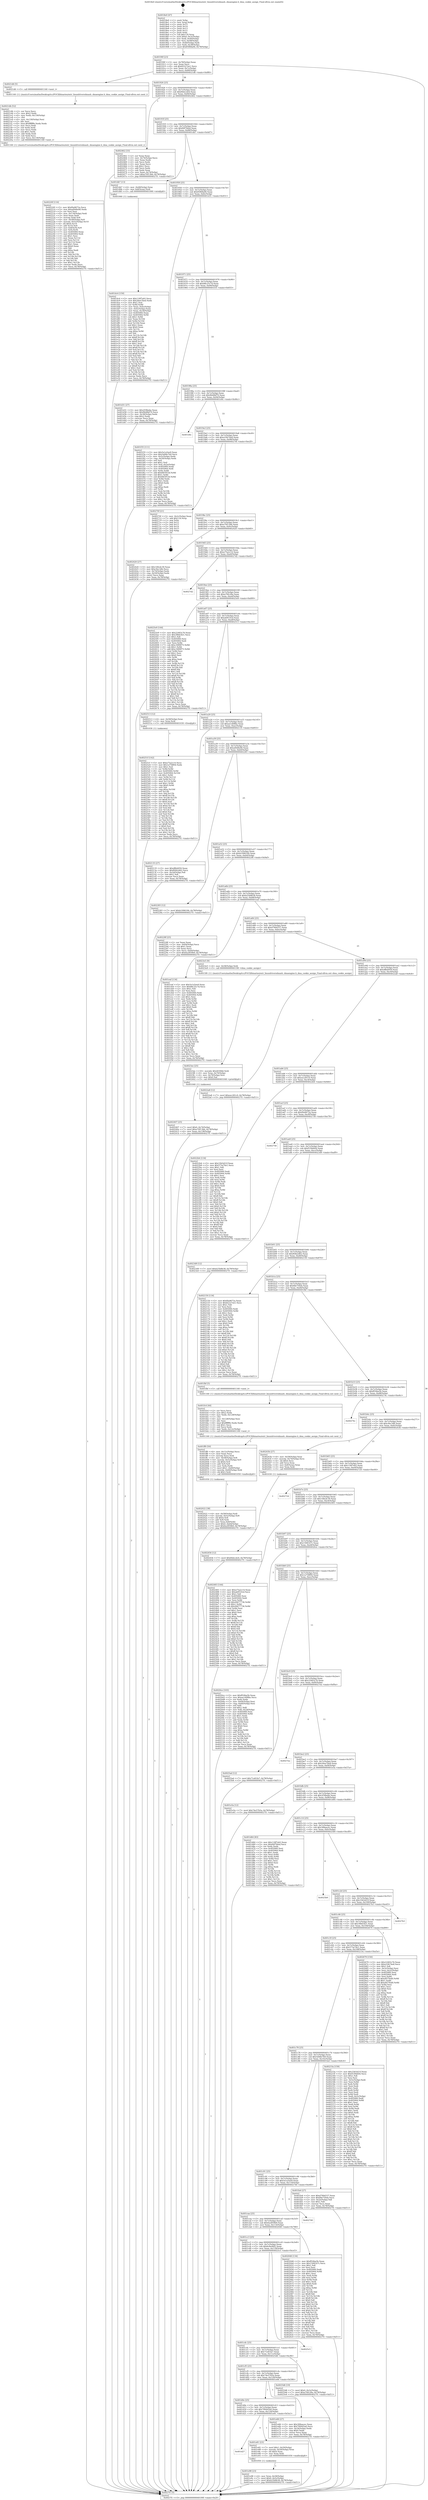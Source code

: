 digraph "0x4018e0" {
  label = "0x4018e0 (/mnt/c/Users/mathe/Desktop/tcc/POCII/binaries/extr_linuxdriversdmash..dmaengine.h_dma_cookie_assign_Final-ollvm.out::main(0))"
  labelloc = "t"
  node[shape=record]

  Entry [label="",width=0.3,height=0.3,shape=circle,fillcolor=black,style=filled]
  "0x40190f" [label="{
     0x40190f [23]\l
     | [instrs]\l
     &nbsp;&nbsp;0x40190f \<+3\>: mov -0x78(%rbp),%eax\l
     &nbsp;&nbsp;0x401912 \<+2\>: mov %eax,%ecx\l
     &nbsp;&nbsp;0x401914 \<+6\>: sub $0x82227ee1,%ecx\l
     &nbsp;&nbsp;0x40191a \<+3\>: mov %eax,-0x7c(%rbp)\l
     &nbsp;&nbsp;0x40191d \<+3\>: mov %ecx,-0x80(%rbp)\l
     &nbsp;&nbsp;0x401920 \<+6\>: je 00000000004021d6 \<main+0x8f6\>\l
  }"]
  "0x4021d6" [label="{
     0x4021d6 [5]\l
     | [instrs]\l
     &nbsp;&nbsp;0x4021d6 \<+5\>: call 0000000000401160 \<next_i\>\l
     | [calls]\l
     &nbsp;&nbsp;0x401160 \{1\} (/mnt/c/Users/mathe/Desktop/tcc/POCII/binaries/extr_linuxdriversdmash..dmaengine.h_dma_cookie_assign_Final-ollvm.out::next_i)\l
  }"]
  "0x401926" [label="{
     0x401926 [25]\l
     | [instrs]\l
     &nbsp;&nbsp;0x401926 \<+5\>: jmp 000000000040192b \<main+0x4b\>\l
     &nbsp;&nbsp;0x40192b \<+3\>: mov -0x7c(%rbp),%eax\l
     &nbsp;&nbsp;0x40192e \<+5\>: sub $0x84dccdc6,%eax\l
     &nbsp;&nbsp;0x401933 \<+6\>: mov %eax,-0x84(%rbp)\l
     &nbsp;&nbsp;0x401939 \<+6\>: je 0000000000402462 \<main+0xb82\>\l
  }"]
  Exit [label="",width=0.3,height=0.3,shape=circle,fillcolor=black,style=filled,peripheries=2]
  "0x402462" [label="{
     0x402462 [33]\l
     | [instrs]\l
     &nbsp;&nbsp;0x402462 \<+2\>: xor %eax,%eax\l
     &nbsp;&nbsp;0x402464 \<+3\>: mov -0x74(%rbp),%ecx\l
     &nbsp;&nbsp;0x402467 \<+2\>: mov %eax,%edx\l
     &nbsp;&nbsp;0x402469 \<+2\>: sub %ecx,%edx\l
     &nbsp;&nbsp;0x40246b \<+2\>: mov %eax,%ecx\l
     &nbsp;&nbsp;0x40246d \<+3\>: sub $0x1,%ecx\l
     &nbsp;&nbsp;0x402470 \<+2\>: add %ecx,%edx\l
     &nbsp;&nbsp;0x402472 \<+2\>: sub %edx,%eax\l
     &nbsp;&nbsp;0x402474 \<+3\>: mov %eax,-0x74(%rbp)\l
     &nbsp;&nbsp;0x402477 \<+7\>: movl $0xa70f13b6,-0x78(%rbp)\l
     &nbsp;&nbsp;0x40247e \<+5\>: jmp 00000000004027f1 \<main+0xf11\>\l
  }"]
  "0x40193f" [label="{
     0x40193f [25]\l
     | [instrs]\l
     &nbsp;&nbsp;0x40193f \<+5\>: jmp 0000000000401944 \<main+0x64\>\l
     &nbsp;&nbsp;0x401944 \<+3\>: mov -0x7c(%rbp),%eax\l
     &nbsp;&nbsp;0x401947 \<+5\>: sub $0x84f7bfed,%eax\l
     &nbsp;&nbsp;0x40194c \<+6\>: mov %eax,-0x88(%rbp)\l
     &nbsp;&nbsp;0x401952 \<+6\>: je 0000000000401db7 \<main+0x4d7\>\l
  }"]
  "0x40251f" [label="{
     0x40251f [142]\l
     | [instrs]\l
     &nbsp;&nbsp;0x40251f \<+5\>: mov $0xa75a2c14,%ecx\l
     &nbsp;&nbsp;0x402524 \<+5\>: mov $0x1a758f04,%edx\l
     &nbsp;&nbsp;0x402529 \<+3\>: mov $0x1,%sil\l
     &nbsp;&nbsp;0x40252c \<+3\>: xor %r8d,%r8d\l
     &nbsp;&nbsp;0x40252f \<+8\>: mov 0x405060,%r9d\l
     &nbsp;&nbsp;0x402537 \<+8\>: mov 0x405064,%r10d\l
     &nbsp;&nbsp;0x40253f \<+4\>: sub $0x1,%r8d\l
     &nbsp;&nbsp;0x402543 \<+3\>: mov %r9d,%r11d\l
     &nbsp;&nbsp;0x402546 \<+3\>: add %r8d,%r11d\l
     &nbsp;&nbsp;0x402549 \<+4\>: imul %r11d,%r9d\l
     &nbsp;&nbsp;0x40254d \<+4\>: and $0x1,%r9d\l
     &nbsp;&nbsp;0x402551 \<+4\>: cmp $0x0,%r9d\l
     &nbsp;&nbsp;0x402555 \<+3\>: sete %bl\l
     &nbsp;&nbsp;0x402558 \<+4\>: cmp $0xa,%r10d\l
     &nbsp;&nbsp;0x40255c \<+4\>: setl %r14b\l
     &nbsp;&nbsp;0x402560 \<+3\>: mov %bl,%r15b\l
     &nbsp;&nbsp;0x402563 \<+4\>: xor $0xff,%r15b\l
     &nbsp;&nbsp;0x402567 \<+3\>: mov %r14b,%r12b\l
     &nbsp;&nbsp;0x40256a \<+4\>: xor $0xff,%r12b\l
     &nbsp;&nbsp;0x40256e \<+4\>: xor $0x0,%sil\l
     &nbsp;&nbsp;0x402572 \<+3\>: mov %r15b,%r13b\l
     &nbsp;&nbsp;0x402575 \<+4\>: and $0x0,%r13b\l
     &nbsp;&nbsp;0x402579 \<+3\>: and %sil,%bl\l
     &nbsp;&nbsp;0x40257c \<+3\>: mov %r12b,%al\l
     &nbsp;&nbsp;0x40257f \<+2\>: and $0x0,%al\l
     &nbsp;&nbsp;0x402581 \<+3\>: and %sil,%r14b\l
     &nbsp;&nbsp;0x402584 \<+3\>: or %bl,%r13b\l
     &nbsp;&nbsp;0x402587 \<+3\>: or %r14b,%al\l
     &nbsp;&nbsp;0x40258a \<+3\>: xor %al,%r13b\l
     &nbsp;&nbsp;0x40258d \<+3\>: or %r12b,%r15b\l
     &nbsp;&nbsp;0x402590 \<+4\>: xor $0xff,%r15b\l
     &nbsp;&nbsp;0x402594 \<+4\>: or $0x0,%sil\l
     &nbsp;&nbsp;0x402598 \<+3\>: and %sil,%r15b\l
     &nbsp;&nbsp;0x40259b \<+3\>: or %r15b,%r13b\l
     &nbsp;&nbsp;0x40259e \<+4\>: test $0x1,%r13b\l
     &nbsp;&nbsp;0x4025a2 \<+3\>: cmovne %edx,%ecx\l
     &nbsp;&nbsp;0x4025a5 \<+3\>: mov %ecx,-0x78(%rbp)\l
     &nbsp;&nbsp;0x4025a8 \<+5\>: jmp 00000000004027f1 \<main+0xf11\>\l
  }"]
  "0x401db7" [label="{
     0x401db7 [13]\l
     | [instrs]\l
     &nbsp;&nbsp;0x401db7 \<+4\>: mov -0x48(%rbp),%rax\l
     &nbsp;&nbsp;0x401dbb \<+4\>: mov 0x8(%rax),%rdi\l
     &nbsp;&nbsp;0x401dbf \<+5\>: call 0000000000401060 \<atoi@plt\>\l
     | [calls]\l
     &nbsp;&nbsp;0x401060 \{1\} (unknown)\l
  }"]
  "0x401958" [label="{
     0x401958 [25]\l
     | [instrs]\l
     &nbsp;&nbsp;0x401958 \<+5\>: jmp 000000000040195d \<main+0x7d\>\l
     &nbsp;&nbsp;0x40195d \<+3\>: mov -0x7c(%rbp),%eax\l
     &nbsp;&nbsp;0x401960 \<+5\>: sub $0x85f68a06,%eax\l
     &nbsp;&nbsp;0x401965 \<+6\>: mov %eax,-0x8c(%rbp)\l
     &nbsp;&nbsp;0x40196b \<+6\>: je 0000000000401d31 \<main+0x451\>\l
  }"]
  "0x402456" [label="{
     0x402456 [12]\l
     | [instrs]\l
     &nbsp;&nbsp;0x402456 \<+7\>: movl $0x84dccdc6,-0x78(%rbp)\l
     &nbsp;&nbsp;0x40245d \<+5\>: jmp 00000000004027f1 \<main+0xf11\>\l
  }"]
  "0x401d31" [label="{
     0x401d31 [27]\l
     | [instrs]\l
     &nbsp;&nbsp;0x401d31 \<+5\>: mov $0x2f3fbebe,%eax\l
     &nbsp;&nbsp;0x401d36 \<+5\>: mov $0x9b48bf70,%ecx\l
     &nbsp;&nbsp;0x401d3b \<+3\>: mov -0x38(%rbp),%edx\l
     &nbsp;&nbsp;0x401d3e \<+3\>: cmp $0x2,%edx\l
     &nbsp;&nbsp;0x401d41 \<+3\>: cmovne %ecx,%eax\l
     &nbsp;&nbsp;0x401d44 \<+3\>: mov %eax,-0x78(%rbp)\l
     &nbsp;&nbsp;0x401d47 \<+5\>: jmp 00000000004027f1 \<main+0xf11\>\l
  }"]
  "0x401971" [label="{
     0x401971 [25]\l
     | [instrs]\l
     &nbsp;&nbsp;0x401971 \<+5\>: jmp 0000000000401976 \<main+0x96\>\l
     &nbsp;&nbsp;0x401976 \<+3\>: mov -0x7c(%rbp),%eax\l
     &nbsp;&nbsp;0x401979 \<+5\>: sub $0x88c25c7d,%eax\l
     &nbsp;&nbsp;0x40197e \<+6\>: mov %eax,-0x90(%rbp)\l
     &nbsp;&nbsp;0x401984 \<+6\>: je 0000000000401f35 \<main+0x655\>\l
  }"]
  "0x4027f1" [label="{
     0x4027f1 [5]\l
     | [instrs]\l
     &nbsp;&nbsp;0x4027f1 \<+5\>: jmp 000000000040190f \<main+0x2f\>\l
  }"]
  "0x4018e0" [label="{
     0x4018e0 [47]\l
     | [instrs]\l
     &nbsp;&nbsp;0x4018e0 \<+1\>: push %rbp\l
     &nbsp;&nbsp;0x4018e1 \<+3\>: mov %rsp,%rbp\l
     &nbsp;&nbsp;0x4018e4 \<+2\>: push %r15\l
     &nbsp;&nbsp;0x4018e6 \<+2\>: push %r14\l
     &nbsp;&nbsp;0x4018e8 \<+2\>: push %r13\l
     &nbsp;&nbsp;0x4018ea \<+2\>: push %r12\l
     &nbsp;&nbsp;0x4018ec \<+1\>: push %rbx\l
     &nbsp;&nbsp;0x4018ed \<+7\>: sub $0x118,%rsp\l
     &nbsp;&nbsp;0x4018f4 \<+7\>: movl $0x0,-0x3c(%rbp)\l
     &nbsp;&nbsp;0x4018fb \<+3\>: mov %edi,-0x40(%rbp)\l
     &nbsp;&nbsp;0x4018fe \<+4\>: mov %rsi,-0x48(%rbp)\l
     &nbsp;&nbsp;0x401902 \<+3\>: mov -0x40(%rbp),%edi\l
     &nbsp;&nbsp;0x401905 \<+3\>: mov %edi,-0x38(%rbp)\l
     &nbsp;&nbsp;0x401908 \<+7\>: movl $0x85f68a06,-0x78(%rbp)\l
  }"]
  "0x402407" [label="{
     0x402407 [25]\l
     | [instrs]\l
     &nbsp;&nbsp;0x402407 \<+7\>: movl $0x0,-0x74(%rbp)\l
     &nbsp;&nbsp;0x40240e \<+7\>: movl $0xa70f13b6,-0x78(%rbp)\l
     &nbsp;&nbsp;0x402415 \<+6\>: mov %eax,-0x138(%rbp)\l
     &nbsp;&nbsp;0x40241b \<+5\>: jmp 00000000004027f1 \<main+0xf11\>\l
  }"]
  "0x401f35" [label="{
     0x401f35 [111]\l
     | [instrs]\l
     &nbsp;&nbsp;0x401f35 \<+5\>: mov $0x5e1a5ee9,%eax\l
     &nbsp;&nbsp;0x401f3a \<+5\>: mov $0x5d48e7b9,%ecx\l
     &nbsp;&nbsp;0x401f3f \<+3\>: mov -0x5c(%rbp),%edx\l
     &nbsp;&nbsp;0x401f42 \<+3\>: cmp -0x50(%rbp),%edx\l
     &nbsp;&nbsp;0x401f45 \<+4\>: setl %sil\l
     &nbsp;&nbsp;0x401f49 \<+4\>: and $0x1,%sil\l
     &nbsp;&nbsp;0x401f4d \<+4\>: mov %sil,-0x2e(%rbp)\l
     &nbsp;&nbsp;0x401f51 \<+7\>: mov 0x405060,%edx\l
     &nbsp;&nbsp;0x401f58 \<+7\>: mov 0x405064,%edi\l
     &nbsp;&nbsp;0x401f5f \<+3\>: mov %edx,%r8d\l
     &nbsp;&nbsp;0x401f62 \<+7\>: add $0x66f3f53d,%r8d\l
     &nbsp;&nbsp;0x401f69 \<+4\>: sub $0x1,%r8d\l
     &nbsp;&nbsp;0x401f6d \<+7\>: sub $0x66f3f53d,%r8d\l
     &nbsp;&nbsp;0x401f74 \<+4\>: imul %r8d,%edx\l
     &nbsp;&nbsp;0x401f78 \<+3\>: and $0x1,%edx\l
     &nbsp;&nbsp;0x401f7b \<+3\>: cmp $0x0,%edx\l
     &nbsp;&nbsp;0x401f7e \<+4\>: sete %sil\l
     &nbsp;&nbsp;0x401f82 \<+3\>: cmp $0xa,%edi\l
     &nbsp;&nbsp;0x401f85 \<+4\>: setl %r9b\l
     &nbsp;&nbsp;0x401f89 \<+3\>: mov %sil,%r10b\l
     &nbsp;&nbsp;0x401f8c \<+3\>: and %r9b,%r10b\l
     &nbsp;&nbsp;0x401f8f \<+3\>: xor %r9b,%sil\l
     &nbsp;&nbsp;0x401f92 \<+3\>: or %sil,%r10b\l
     &nbsp;&nbsp;0x401f95 \<+4\>: test $0x1,%r10b\l
     &nbsp;&nbsp;0x401f99 \<+3\>: cmovne %ecx,%eax\l
     &nbsp;&nbsp;0x401f9c \<+3\>: mov %eax,-0x78(%rbp)\l
     &nbsp;&nbsp;0x401f9f \<+5\>: jmp 00000000004027f1 \<main+0xf11\>\l
  }"]
  "0x40198a" [label="{
     0x40198a [25]\l
     | [instrs]\l
     &nbsp;&nbsp;0x40198a \<+5\>: jmp 000000000040198f \<main+0xaf\>\l
     &nbsp;&nbsp;0x40198f \<+3\>: mov -0x7c(%rbp),%eax\l
     &nbsp;&nbsp;0x401992 \<+5\>: sub $0x9b48bf70,%eax\l
     &nbsp;&nbsp;0x401997 \<+6\>: mov %eax,-0x94(%rbp)\l
     &nbsp;&nbsp;0x40199d \<+6\>: je 0000000000401d4c \<main+0x46c\>\l
  }"]
  "0x4023ee" [label="{
     0x4023ee [25]\l
     | [instrs]\l
     &nbsp;&nbsp;0x4023ee \<+10\>: movabs $0x4030b6,%rdi\l
     &nbsp;&nbsp;0x4023f8 \<+4\>: mov %rax,-0x70(%rbp)\l
     &nbsp;&nbsp;0x4023fc \<+4\>: mov -0x70(%rbp),%rsi\l
     &nbsp;&nbsp;0x402400 \<+2\>: mov $0x0,%al\l
     &nbsp;&nbsp;0x402402 \<+5\>: call 0000000000401040 \<printf@plt\>\l
     | [calls]\l
     &nbsp;&nbsp;0x401040 \{1\} (unknown)\l
  }"]
  "0x401d4c" [label="{
     0x401d4c\l
  }", style=dashed]
  "0x4019a3" [label="{
     0x4019a3 [25]\l
     | [instrs]\l
     &nbsp;&nbsp;0x4019a3 \<+5\>: jmp 00000000004019a8 \<main+0xc8\>\l
     &nbsp;&nbsp;0x4019a8 \<+3\>: mov -0x7c(%rbp),%eax\l
     &nbsp;&nbsp;0x4019ab \<+5\>: sub $0xa10b74e8,%eax\l
     &nbsp;&nbsp;0x4019b0 \<+6\>: mov %eax,-0x98(%rbp)\l
     &nbsp;&nbsp;0x4019b6 \<+6\>: je 000000000040270f \<main+0xe2f\>\l
  }"]
  "0x40220f" [label="{
     0x40220f [116]\l
     | [instrs]\l
     &nbsp;&nbsp;0x40220f \<+5\>: mov $0xf0a9672a,%ecx\l
     &nbsp;&nbsp;0x402214 \<+5\>: mov $0xaf448e46,%edx\l
     &nbsp;&nbsp;0x402219 \<+2\>: xor %esi,%esi\l
     &nbsp;&nbsp;0x40221b \<+6\>: mov -0x134(%rbp),%edi\l
     &nbsp;&nbsp;0x402221 \<+3\>: imul %eax,%edi\l
     &nbsp;&nbsp;0x402224 \<+3\>: movslq %edi,%r8\l
     &nbsp;&nbsp;0x402227 \<+4\>: mov -0x58(%rbp),%r9\l
     &nbsp;&nbsp;0x40222b \<+4\>: movslq -0x5c(%rbp),%r10\l
     &nbsp;&nbsp;0x40222f \<+4\>: shl $0x4,%r10\l
     &nbsp;&nbsp;0x402233 \<+3\>: add %r10,%r9\l
     &nbsp;&nbsp;0x402236 \<+4\>: mov 0x8(%r9),%r9\l
     &nbsp;&nbsp;0x40223a \<+3\>: mov %r8,(%r9)\l
     &nbsp;&nbsp;0x40223d \<+7\>: mov 0x405060,%eax\l
     &nbsp;&nbsp;0x402244 \<+7\>: mov 0x405064,%edi\l
     &nbsp;&nbsp;0x40224b \<+3\>: sub $0x1,%esi\l
     &nbsp;&nbsp;0x40224e \<+3\>: mov %eax,%r11d\l
     &nbsp;&nbsp;0x402251 \<+3\>: add %esi,%r11d\l
     &nbsp;&nbsp;0x402254 \<+4\>: imul %r11d,%eax\l
     &nbsp;&nbsp;0x402258 \<+3\>: and $0x1,%eax\l
     &nbsp;&nbsp;0x40225b \<+3\>: cmp $0x0,%eax\l
     &nbsp;&nbsp;0x40225e \<+3\>: sete %bl\l
     &nbsp;&nbsp;0x402261 \<+3\>: cmp $0xa,%edi\l
     &nbsp;&nbsp;0x402264 \<+4\>: setl %r14b\l
     &nbsp;&nbsp;0x402268 \<+3\>: mov %bl,%r15b\l
     &nbsp;&nbsp;0x40226b \<+3\>: and %r14b,%r15b\l
     &nbsp;&nbsp;0x40226e \<+3\>: xor %r14b,%bl\l
     &nbsp;&nbsp;0x402271 \<+3\>: or %bl,%r15b\l
     &nbsp;&nbsp;0x402274 \<+4\>: test $0x1,%r15b\l
     &nbsp;&nbsp;0x402278 \<+3\>: cmovne %edx,%ecx\l
     &nbsp;&nbsp;0x40227b \<+3\>: mov %ecx,-0x78(%rbp)\l
     &nbsp;&nbsp;0x40227e \<+5\>: jmp 00000000004027f1 \<main+0xf11\>\l
  }"]
  "0x40270f" [label="{
     0x40270f [21]\l
     | [instrs]\l
     &nbsp;&nbsp;0x40270f \<+3\>: mov -0x2c(%rbp),%eax\l
     &nbsp;&nbsp;0x402712 \<+7\>: add $0x118,%rsp\l
     &nbsp;&nbsp;0x402719 \<+1\>: pop %rbx\l
     &nbsp;&nbsp;0x40271a \<+2\>: pop %r12\l
     &nbsp;&nbsp;0x40271c \<+2\>: pop %r13\l
     &nbsp;&nbsp;0x40271e \<+2\>: pop %r14\l
     &nbsp;&nbsp;0x402720 \<+2\>: pop %r15\l
     &nbsp;&nbsp;0x402722 \<+1\>: pop %rbp\l
     &nbsp;&nbsp;0x402723 \<+1\>: ret\l
  }"]
  "0x4019bc" [label="{
     0x4019bc [25]\l
     | [instrs]\l
     &nbsp;&nbsp;0x4019bc \<+5\>: jmp 00000000004019c1 \<main+0xe1\>\l
     &nbsp;&nbsp;0x4019c1 \<+3\>: mov -0x7c(%rbp),%eax\l
     &nbsp;&nbsp;0x4019c4 \<+5\>: sub $0xa70f13b6,%eax\l
     &nbsp;&nbsp;0x4019c9 \<+6\>: mov %eax,-0x9c(%rbp)\l
     &nbsp;&nbsp;0x4019cf \<+6\>: je 0000000000402420 \<main+0xb40\>\l
  }"]
  "0x4021db" [label="{
     0x4021db [52]\l
     | [instrs]\l
     &nbsp;&nbsp;0x4021db \<+2\>: xor %ecx,%ecx\l
     &nbsp;&nbsp;0x4021dd \<+5\>: mov $0x2,%edx\l
     &nbsp;&nbsp;0x4021e2 \<+6\>: mov %edx,-0x130(%rbp)\l
     &nbsp;&nbsp;0x4021e8 \<+1\>: cltd\l
     &nbsp;&nbsp;0x4021e9 \<+6\>: mov -0x130(%rbp),%esi\l
     &nbsp;&nbsp;0x4021ef \<+2\>: idiv %esi\l
     &nbsp;&nbsp;0x4021f1 \<+6\>: imul $0xfffffffe,%edx,%edx\l
     &nbsp;&nbsp;0x4021f7 \<+2\>: mov %ecx,%edi\l
     &nbsp;&nbsp;0x4021f9 \<+2\>: sub %edx,%edi\l
     &nbsp;&nbsp;0x4021fb \<+2\>: mov %ecx,%edx\l
     &nbsp;&nbsp;0x4021fd \<+3\>: sub $0x1,%edx\l
     &nbsp;&nbsp;0x402200 \<+2\>: add %edx,%edi\l
     &nbsp;&nbsp;0x402202 \<+2\>: sub %edi,%ecx\l
     &nbsp;&nbsp;0x402204 \<+6\>: mov %ecx,-0x134(%rbp)\l
     &nbsp;&nbsp;0x40220a \<+5\>: call 0000000000401160 \<next_i\>\l
     | [calls]\l
     &nbsp;&nbsp;0x401160 \{1\} (/mnt/c/Users/mathe/Desktop/tcc/POCII/binaries/extr_linuxdriversdmash..dmaengine.h_dma_cookie_assign_Final-ollvm.out::next_i)\l
  }"]
  "0x402420" [label="{
     0x402420 [27]\l
     | [instrs]\l
     &nbsp;&nbsp;0x402420 \<+5\>: mov $0x148cdc39,%eax\l
     &nbsp;&nbsp;0x402425 \<+5\>: mov $0xc9ec3db,%ecx\l
     &nbsp;&nbsp;0x40242a \<+3\>: mov -0x74(%rbp),%edx\l
     &nbsp;&nbsp;0x40242d \<+3\>: cmp -0x50(%rbp),%edx\l
     &nbsp;&nbsp;0x402430 \<+3\>: cmovl %ecx,%eax\l
     &nbsp;&nbsp;0x402433 \<+3\>: mov %eax,-0x78(%rbp)\l
     &nbsp;&nbsp;0x402436 \<+5\>: jmp 00000000004027f1 \<main+0xf11\>\l
  }"]
  "0x4019d5" [label="{
     0x4019d5 [25]\l
     | [instrs]\l
     &nbsp;&nbsp;0x4019d5 \<+5\>: jmp 00000000004019da \<main+0xfa\>\l
     &nbsp;&nbsp;0x4019da \<+3\>: mov -0x7c(%rbp),%eax\l
     &nbsp;&nbsp;0x4019dd \<+5\>: sub $0xa75a2c14,%eax\l
     &nbsp;&nbsp;0x4019e2 \<+6\>: mov %eax,-0xa0(%rbp)\l
     &nbsp;&nbsp;0x4019e8 \<+6\>: je 00000000004027d2 \<main+0xef2\>\l
  }"]
  "0x402022" [label="{
     0x402022 [38]\l
     | [instrs]\l
     &nbsp;&nbsp;0x402022 \<+4\>: mov -0x58(%rbp),%rdi\l
     &nbsp;&nbsp;0x402026 \<+4\>: movslq -0x5c(%rbp),%r8\l
     &nbsp;&nbsp;0x40202a \<+4\>: shl $0x4,%r8\l
     &nbsp;&nbsp;0x40202e \<+3\>: add %r8,%rdi\l
     &nbsp;&nbsp;0x402031 \<+4\>: mov %rax,0x8(%rdi)\l
     &nbsp;&nbsp;0x402035 \<+7\>: movl $0x0,-0x64(%rbp)\l
     &nbsp;&nbsp;0x40203c \<+7\>: movl $0x6a2859b9,-0x78(%rbp)\l
     &nbsp;&nbsp;0x402043 \<+5\>: jmp 00000000004027f1 \<main+0xf11\>\l
  }"]
  "0x4027d2" [label="{
     0x4027d2\l
  }", style=dashed]
  "0x4019ee" [label="{
     0x4019ee [25]\l
     | [instrs]\l
     &nbsp;&nbsp;0x4019ee \<+5\>: jmp 00000000004019f3 \<main+0x113\>\l
     &nbsp;&nbsp;0x4019f3 \<+3\>: mov -0x7c(%rbp),%eax\l
     &nbsp;&nbsp;0x4019f6 \<+5\>: sub $0xa76fc28a,%eax\l
     &nbsp;&nbsp;0x4019fb \<+6\>: mov %eax,-0xa4(%rbp)\l
     &nbsp;&nbsp;0x401a01 \<+6\>: je 00000000004025e9 \<main+0xd09\>\l
  }"]
  "0x401ff0" [label="{
     0x401ff0 [50]\l
     | [instrs]\l
     &nbsp;&nbsp;0x401ff0 \<+6\>: mov -0x12c(%rbp),%ecx\l
     &nbsp;&nbsp;0x401ff6 \<+3\>: imul %eax,%ecx\l
     &nbsp;&nbsp;0x401ff9 \<+3\>: movslq %ecx,%rdi\l
     &nbsp;&nbsp;0x401ffc \<+4\>: mov -0x58(%rbp),%r8\l
     &nbsp;&nbsp;0x402000 \<+4\>: movslq -0x5c(%rbp),%r9\l
     &nbsp;&nbsp;0x402004 \<+4\>: shl $0x4,%r9\l
     &nbsp;&nbsp;0x402008 \<+3\>: add %r9,%r8\l
     &nbsp;&nbsp;0x40200b \<+3\>: mov %rdi,(%r8)\l
     &nbsp;&nbsp;0x40200e \<+7\>: movl $0x1,-0x60(%rbp)\l
     &nbsp;&nbsp;0x402015 \<+4\>: movslq -0x60(%rbp),%rdi\l
     &nbsp;&nbsp;0x402019 \<+4\>: shl $0x3,%rdi\l
     &nbsp;&nbsp;0x40201d \<+5\>: call 0000000000401050 \<malloc@plt\>\l
     | [calls]\l
     &nbsp;&nbsp;0x401050 \{1\} (unknown)\l
  }"]
  "0x4025e9" [label="{
     0x4025e9 [144]\l
     | [instrs]\l
     &nbsp;&nbsp;0x4025e9 \<+5\>: mov $0x22483c76,%eax\l
     &nbsp;&nbsp;0x4025ee \<+5\>: mov $0x39b63f21,%ecx\l
     &nbsp;&nbsp;0x4025f3 \<+2\>: mov $0x1,%dl\l
     &nbsp;&nbsp;0x4025f5 \<+7\>: mov 0x405060,%esi\l
     &nbsp;&nbsp;0x4025fc \<+7\>: mov 0x405064,%edi\l
     &nbsp;&nbsp;0x402603 \<+3\>: mov %esi,%r8d\l
     &nbsp;&nbsp;0x402606 \<+7\>: sub $0xc3089f75,%r8d\l
     &nbsp;&nbsp;0x40260d \<+4\>: sub $0x1,%r8d\l
     &nbsp;&nbsp;0x402611 \<+7\>: add $0xc3089f75,%r8d\l
     &nbsp;&nbsp;0x402618 \<+4\>: imul %r8d,%esi\l
     &nbsp;&nbsp;0x40261c \<+3\>: and $0x1,%esi\l
     &nbsp;&nbsp;0x40261f \<+3\>: cmp $0x0,%esi\l
     &nbsp;&nbsp;0x402622 \<+4\>: sete %r9b\l
     &nbsp;&nbsp;0x402626 \<+3\>: cmp $0xa,%edi\l
     &nbsp;&nbsp;0x402629 \<+4\>: setl %r10b\l
     &nbsp;&nbsp;0x40262d \<+3\>: mov %r9b,%r11b\l
     &nbsp;&nbsp;0x402630 \<+4\>: xor $0xff,%r11b\l
     &nbsp;&nbsp;0x402634 \<+3\>: mov %r10b,%bl\l
     &nbsp;&nbsp;0x402637 \<+3\>: xor $0xff,%bl\l
     &nbsp;&nbsp;0x40263a \<+3\>: xor $0x1,%dl\l
     &nbsp;&nbsp;0x40263d \<+3\>: mov %r11b,%r14b\l
     &nbsp;&nbsp;0x402640 \<+4\>: and $0xff,%r14b\l
     &nbsp;&nbsp;0x402644 \<+3\>: and %dl,%r9b\l
     &nbsp;&nbsp;0x402647 \<+3\>: mov %bl,%r15b\l
     &nbsp;&nbsp;0x40264a \<+4\>: and $0xff,%r15b\l
     &nbsp;&nbsp;0x40264e \<+3\>: and %dl,%r10b\l
     &nbsp;&nbsp;0x402651 \<+3\>: or %r9b,%r14b\l
     &nbsp;&nbsp;0x402654 \<+3\>: or %r10b,%r15b\l
     &nbsp;&nbsp;0x402657 \<+3\>: xor %r15b,%r14b\l
     &nbsp;&nbsp;0x40265a \<+3\>: or %bl,%r11b\l
     &nbsp;&nbsp;0x40265d \<+4\>: xor $0xff,%r11b\l
     &nbsp;&nbsp;0x402661 \<+3\>: or $0x1,%dl\l
     &nbsp;&nbsp;0x402664 \<+3\>: and %dl,%r11b\l
     &nbsp;&nbsp;0x402667 \<+3\>: or %r11b,%r14b\l
     &nbsp;&nbsp;0x40266a \<+4\>: test $0x1,%r14b\l
     &nbsp;&nbsp;0x40266e \<+3\>: cmovne %ecx,%eax\l
     &nbsp;&nbsp;0x402671 \<+3\>: mov %eax,-0x78(%rbp)\l
     &nbsp;&nbsp;0x402674 \<+5\>: jmp 00000000004027f1 \<main+0xf11\>\l
  }"]
  "0x401a07" [label="{
     0x401a07 [25]\l
     | [instrs]\l
     &nbsp;&nbsp;0x401a07 \<+5\>: jmp 0000000000401a0c \<main+0x12c\>\l
     &nbsp;&nbsp;0x401a0c \<+3\>: mov -0x7c(%rbp),%eax\l
     &nbsp;&nbsp;0x401a0f \<+5\>: sub $0xab951fcd,%eax\l
     &nbsp;&nbsp;0x401a14 \<+6\>: mov %eax,-0xa8(%rbp)\l
     &nbsp;&nbsp;0x401a1a \<+6\>: je 0000000000402513 \<main+0xc33\>\l
  }"]
  "0x401fc4" [label="{
     0x401fc4 [44]\l
     | [instrs]\l
     &nbsp;&nbsp;0x401fc4 \<+2\>: xor %ecx,%ecx\l
     &nbsp;&nbsp;0x401fc6 \<+5\>: mov $0x2,%edx\l
     &nbsp;&nbsp;0x401fcb \<+6\>: mov %edx,-0x128(%rbp)\l
     &nbsp;&nbsp;0x401fd1 \<+1\>: cltd\l
     &nbsp;&nbsp;0x401fd2 \<+6\>: mov -0x128(%rbp),%esi\l
     &nbsp;&nbsp;0x401fd8 \<+2\>: idiv %esi\l
     &nbsp;&nbsp;0x401fda \<+6\>: imul $0xfffffffe,%edx,%edx\l
     &nbsp;&nbsp;0x401fe0 \<+3\>: sub $0x1,%ecx\l
     &nbsp;&nbsp;0x401fe3 \<+2\>: sub %ecx,%edx\l
     &nbsp;&nbsp;0x401fe5 \<+6\>: mov %edx,-0x12c(%rbp)\l
     &nbsp;&nbsp;0x401feb \<+5\>: call 0000000000401160 \<next_i\>\l
     | [calls]\l
     &nbsp;&nbsp;0x401160 \{1\} (/mnt/c/Users/mathe/Desktop/tcc/POCII/binaries/extr_linuxdriversdmash..dmaengine.h_dma_cookie_assign_Final-ollvm.out::next_i)\l
  }"]
  "0x402513" [label="{
     0x402513 [12]\l
     | [instrs]\l
     &nbsp;&nbsp;0x402513 \<+4\>: mov -0x58(%rbp),%rax\l
     &nbsp;&nbsp;0x402517 \<+3\>: mov %rax,%rdi\l
     &nbsp;&nbsp;0x40251a \<+5\>: call 0000000000401030 \<free@plt\>\l
     | [calls]\l
     &nbsp;&nbsp;0x401030 \{1\} (unknown)\l
  }"]
  "0x401a20" [label="{
     0x401a20 [25]\l
     | [instrs]\l
     &nbsp;&nbsp;0x401a20 \<+5\>: jmp 0000000000401a25 \<main+0x145\>\l
     &nbsp;&nbsp;0x401a25 \<+3\>: mov -0x7c(%rbp),%eax\l
     &nbsp;&nbsp;0x401a28 \<+5\>: sub $0xae1d08be,%eax\l
     &nbsp;&nbsp;0x401a2d \<+6\>: mov %eax,-0xac(%rbp)\l
     &nbsp;&nbsp;0x401a33 \<+6\>: je 0000000000402135 \<main+0x855\>\l
  }"]
  "0x401e98" [label="{
     0x401e98 [23]\l
     | [instrs]\l
     &nbsp;&nbsp;0x401e98 \<+4\>: mov %rax,-0x58(%rbp)\l
     &nbsp;&nbsp;0x401e9c \<+7\>: movl $0x0,-0x5c(%rbp)\l
     &nbsp;&nbsp;0x401ea3 \<+7\>: movl $0xb25b8b38,-0x78(%rbp)\l
     &nbsp;&nbsp;0x401eaa \<+5\>: jmp 00000000004027f1 \<main+0xf11\>\l
  }"]
  "0x402135" [label="{
     0x402135 [27]\l
     | [instrs]\l
     &nbsp;&nbsp;0x402135 \<+5\>: mov $0xdffeb959,%eax\l
     &nbsp;&nbsp;0x40213a \<+5\>: mov $0xf64b2d62,%ecx\l
     &nbsp;&nbsp;0x40213f \<+3\>: mov -0x2d(%rbp),%dl\l
     &nbsp;&nbsp;0x402142 \<+3\>: test $0x1,%dl\l
     &nbsp;&nbsp;0x402145 \<+3\>: cmovne %ecx,%eax\l
     &nbsp;&nbsp;0x402148 \<+3\>: mov %eax,-0x78(%rbp)\l
     &nbsp;&nbsp;0x40214b \<+5\>: jmp 00000000004027f1 \<main+0xf11\>\l
  }"]
  "0x401a39" [label="{
     0x401a39 [25]\l
     | [instrs]\l
     &nbsp;&nbsp;0x401a39 \<+5\>: jmp 0000000000401a3e \<main+0x15e\>\l
     &nbsp;&nbsp;0x401a3e \<+3\>: mov -0x7c(%rbp),%eax\l
     &nbsp;&nbsp;0x401a41 \<+5\>: sub $0xaf448e46,%eax\l
     &nbsp;&nbsp;0x401a46 \<+6\>: mov %eax,-0xb0(%rbp)\l
     &nbsp;&nbsp;0x401a4c \<+6\>: je 0000000000402283 \<main+0x9a3\>\l
  }"]
  "0x401d27" [label="{
     0x401d27\l
  }", style=dashed]
  "0x402283" [label="{
     0x402283 [12]\l
     | [instrs]\l
     &nbsp;&nbsp;0x402283 \<+7\>: movl $0xb1996184,-0x78(%rbp)\l
     &nbsp;&nbsp;0x40228a \<+5\>: jmp 00000000004027f1 \<main+0xf11\>\l
  }"]
  "0x401a52" [label="{
     0x401a52 [25]\l
     | [instrs]\l
     &nbsp;&nbsp;0x401a52 \<+5\>: jmp 0000000000401a57 \<main+0x177\>\l
     &nbsp;&nbsp;0x401a57 \<+3\>: mov -0x7c(%rbp),%eax\l
     &nbsp;&nbsp;0x401a5a \<+5\>: sub $0xb1996184,%eax\l
     &nbsp;&nbsp;0x401a5f \<+6\>: mov %eax,-0xb4(%rbp)\l
     &nbsp;&nbsp;0x401a65 \<+6\>: je 000000000040228f \<main+0x9af\>\l
  }"]
  "0x401e81" [label="{
     0x401e81 [23]\l
     | [instrs]\l
     &nbsp;&nbsp;0x401e81 \<+7\>: movl $0x1,-0x50(%rbp)\l
     &nbsp;&nbsp;0x401e88 \<+4\>: movslq -0x50(%rbp),%rax\l
     &nbsp;&nbsp;0x401e8c \<+4\>: shl $0x4,%rax\l
     &nbsp;&nbsp;0x401e90 \<+3\>: mov %rax,%rdi\l
     &nbsp;&nbsp;0x401e93 \<+5\>: call 0000000000401050 \<malloc@plt\>\l
     | [calls]\l
     &nbsp;&nbsp;0x401050 \{1\} (unknown)\l
  }"]
  "0x40228f" [label="{
     0x40228f [25]\l
     | [instrs]\l
     &nbsp;&nbsp;0x40228f \<+2\>: xor %eax,%eax\l
     &nbsp;&nbsp;0x402291 \<+3\>: mov -0x64(%rbp),%ecx\l
     &nbsp;&nbsp;0x402294 \<+3\>: sub $0x1,%eax\l
     &nbsp;&nbsp;0x402297 \<+2\>: sub %eax,%ecx\l
     &nbsp;&nbsp;0x402299 \<+3\>: mov %ecx,-0x64(%rbp)\l
     &nbsp;&nbsp;0x40229c \<+7\>: movl $0x6a2859b9,-0x78(%rbp)\l
     &nbsp;&nbsp;0x4022a3 \<+5\>: jmp 00000000004027f1 \<main+0xf11\>\l
  }"]
  "0x401a6b" [label="{
     0x401a6b [25]\l
     | [instrs]\l
     &nbsp;&nbsp;0x401a6b \<+5\>: jmp 0000000000401a70 \<main+0x190\>\l
     &nbsp;&nbsp;0x401a70 \<+3\>: mov -0x7c(%rbp),%eax\l
     &nbsp;&nbsp;0x401a73 \<+5\>: sub $0xb25b8b38,%eax\l
     &nbsp;&nbsp;0x401a78 \<+6\>: mov %eax,-0xb8(%rbp)\l
     &nbsp;&nbsp;0x401a7e \<+6\>: je 0000000000401eaf \<main+0x5cf\>\l
  }"]
  "0x401d0e" [label="{
     0x401d0e [25]\l
     | [instrs]\l
     &nbsp;&nbsp;0x401d0e \<+5\>: jmp 0000000000401d13 \<main+0x433\>\l
     &nbsp;&nbsp;0x401d13 \<+3\>: mov -0x7c(%rbp),%eax\l
     &nbsp;&nbsp;0x401d16 \<+5\>: sub $0x799445a0,%eax\l
     &nbsp;&nbsp;0x401d1b \<+6\>: mov %eax,-0x124(%rbp)\l
     &nbsp;&nbsp;0x401d21 \<+6\>: je 0000000000401e81 \<main+0x5a1\>\l
  }"]
  "0x401eaf" [label="{
     0x401eaf [134]\l
     | [instrs]\l
     &nbsp;&nbsp;0x401eaf \<+5\>: mov $0x5e1a5ee9,%eax\l
     &nbsp;&nbsp;0x401eb4 \<+5\>: mov $0x88c25c7d,%ecx\l
     &nbsp;&nbsp;0x401eb9 \<+2\>: mov $0x1,%dl\l
     &nbsp;&nbsp;0x401ebb \<+2\>: xor %esi,%esi\l
     &nbsp;&nbsp;0x401ebd \<+7\>: mov 0x405060,%edi\l
     &nbsp;&nbsp;0x401ec4 \<+8\>: mov 0x405064,%r8d\l
     &nbsp;&nbsp;0x401ecc \<+3\>: sub $0x1,%esi\l
     &nbsp;&nbsp;0x401ecf \<+3\>: mov %edi,%r9d\l
     &nbsp;&nbsp;0x401ed2 \<+3\>: add %esi,%r9d\l
     &nbsp;&nbsp;0x401ed5 \<+4\>: imul %r9d,%edi\l
     &nbsp;&nbsp;0x401ed9 \<+3\>: and $0x1,%edi\l
     &nbsp;&nbsp;0x401edc \<+3\>: cmp $0x0,%edi\l
     &nbsp;&nbsp;0x401edf \<+4\>: sete %r10b\l
     &nbsp;&nbsp;0x401ee3 \<+4\>: cmp $0xa,%r8d\l
     &nbsp;&nbsp;0x401ee7 \<+4\>: setl %r11b\l
     &nbsp;&nbsp;0x401eeb \<+3\>: mov %r10b,%bl\l
     &nbsp;&nbsp;0x401eee \<+3\>: xor $0xff,%bl\l
     &nbsp;&nbsp;0x401ef1 \<+3\>: mov %r11b,%r14b\l
     &nbsp;&nbsp;0x401ef4 \<+4\>: xor $0xff,%r14b\l
     &nbsp;&nbsp;0x401ef8 \<+3\>: xor $0x1,%dl\l
     &nbsp;&nbsp;0x401efb \<+3\>: mov %bl,%r15b\l
     &nbsp;&nbsp;0x401efe \<+4\>: and $0xff,%r15b\l
     &nbsp;&nbsp;0x401f02 \<+3\>: and %dl,%r10b\l
     &nbsp;&nbsp;0x401f05 \<+3\>: mov %r14b,%r12b\l
     &nbsp;&nbsp;0x401f08 \<+4\>: and $0xff,%r12b\l
     &nbsp;&nbsp;0x401f0c \<+3\>: and %dl,%r11b\l
     &nbsp;&nbsp;0x401f0f \<+3\>: or %r10b,%r15b\l
     &nbsp;&nbsp;0x401f12 \<+3\>: or %r11b,%r12b\l
     &nbsp;&nbsp;0x401f15 \<+3\>: xor %r12b,%r15b\l
     &nbsp;&nbsp;0x401f18 \<+3\>: or %r14b,%bl\l
     &nbsp;&nbsp;0x401f1b \<+3\>: xor $0xff,%bl\l
     &nbsp;&nbsp;0x401f1e \<+3\>: or $0x1,%dl\l
     &nbsp;&nbsp;0x401f21 \<+2\>: and %dl,%bl\l
     &nbsp;&nbsp;0x401f23 \<+3\>: or %bl,%r15b\l
     &nbsp;&nbsp;0x401f26 \<+4\>: test $0x1,%r15b\l
     &nbsp;&nbsp;0x401f2a \<+3\>: cmovne %ecx,%eax\l
     &nbsp;&nbsp;0x401f2d \<+3\>: mov %eax,-0x78(%rbp)\l
     &nbsp;&nbsp;0x401f30 \<+5\>: jmp 00000000004027f1 \<main+0xf11\>\l
  }"]
  "0x401a84" [label="{
     0x401a84 [25]\l
     | [instrs]\l
     &nbsp;&nbsp;0x401a84 \<+5\>: jmp 0000000000401a89 \<main+0x1a9\>\l
     &nbsp;&nbsp;0x401a89 \<+3\>: mov -0x7c(%rbp),%eax\l
     &nbsp;&nbsp;0x401a8c \<+5\>: sub $0xd790d337,%eax\l
     &nbsp;&nbsp;0x401a91 \<+6\>: mov %eax,-0xbc(%rbp)\l
     &nbsp;&nbsp;0x401a97 \<+6\>: je 00000000004023e5 \<main+0xb05\>\l
  }"]
  "0x401e66" [label="{
     0x401e66 [27]\l
     | [instrs]\l
     &nbsp;&nbsp;0x401e66 \<+5\>: mov $0x308aacec,%eax\l
     &nbsp;&nbsp;0x401e6b \<+5\>: mov $0x799445a0,%ecx\l
     &nbsp;&nbsp;0x401e70 \<+3\>: mov -0x34(%rbp),%edx\l
     &nbsp;&nbsp;0x401e73 \<+3\>: cmp $0x0,%edx\l
     &nbsp;&nbsp;0x401e76 \<+3\>: cmove %ecx,%eax\l
     &nbsp;&nbsp;0x401e79 \<+3\>: mov %eax,-0x78(%rbp)\l
     &nbsp;&nbsp;0x401e7c \<+5\>: jmp 00000000004027f1 \<main+0xf11\>\l
  }"]
  "0x4023e5" [label="{
     0x4023e5 [9]\l
     | [instrs]\l
     &nbsp;&nbsp;0x4023e5 \<+4\>: mov -0x58(%rbp),%rdi\l
     &nbsp;&nbsp;0x4023e9 \<+5\>: call 00000000004015f0 \<dma_cookie_assign\>\l
     | [calls]\l
     &nbsp;&nbsp;0x4015f0 \{1\} (/mnt/c/Users/mathe/Desktop/tcc/POCII/binaries/extr_linuxdriversdmash..dmaengine.h_dma_cookie_assign_Final-ollvm.out::dma_cookie_assign)\l
  }"]
  "0x401a9d" [label="{
     0x401a9d [25]\l
     | [instrs]\l
     &nbsp;&nbsp;0x401a9d \<+5\>: jmp 0000000000401aa2 \<main+0x1c2\>\l
     &nbsp;&nbsp;0x401aa2 \<+3\>: mov -0x7c(%rbp),%eax\l
     &nbsp;&nbsp;0x401aa5 \<+5\>: sub $0xdffeb959,%eax\l
     &nbsp;&nbsp;0x401aaa \<+6\>: mov %eax,-0xc0(%rbp)\l
     &nbsp;&nbsp;0x401ab0 \<+6\>: je 00000000004022a8 \<main+0x9c8\>\l
  }"]
  "0x401cf5" [label="{
     0x401cf5 [25]\l
     | [instrs]\l
     &nbsp;&nbsp;0x401cf5 \<+5\>: jmp 0000000000401cfa \<main+0x41a\>\l
     &nbsp;&nbsp;0x401cfa \<+3\>: mov -0x7c(%rbp),%eax\l
     &nbsp;&nbsp;0x401cfd \<+5\>: sub $0x74e57b5a,%eax\l
     &nbsp;&nbsp;0x401d02 \<+6\>: mov %eax,-0x120(%rbp)\l
     &nbsp;&nbsp;0x401d08 \<+6\>: je 0000000000401e66 \<main+0x586\>\l
  }"]
  "0x4022a8" [label="{
     0x4022a8 [12]\l
     | [instrs]\l
     &nbsp;&nbsp;0x4022a8 \<+7\>: movl $0xeec281c0,-0x78(%rbp)\l
     &nbsp;&nbsp;0x4022af \<+5\>: jmp 00000000004027f1 \<main+0xf11\>\l
  }"]
  "0x401ab6" [label="{
     0x401ab6 [25]\l
     | [instrs]\l
     &nbsp;&nbsp;0x401ab6 \<+5\>: jmp 0000000000401abb \<main+0x1db\>\l
     &nbsp;&nbsp;0x401abb \<+3\>: mov -0x7c(%rbp),%eax\l
     &nbsp;&nbsp;0x401abe \<+5\>: sub $0xeec281c0,%eax\l
     &nbsp;&nbsp;0x401ac3 \<+6\>: mov %eax,-0xc4(%rbp)\l
     &nbsp;&nbsp;0x401ac9 \<+6\>: je 00000000004022b4 \<main+0x9d4\>\l
  }"]
  "0x4025d6" [label="{
     0x4025d6 [19]\l
     | [instrs]\l
     &nbsp;&nbsp;0x4025d6 \<+7\>: movl $0x0,-0x3c(%rbp)\l
     &nbsp;&nbsp;0x4025dd \<+7\>: movl $0xa76fc28a,-0x78(%rbp)\l
     &nbsp;&nbsp;0x4025e4 \<+5\>: jmp 00000000004027f1 \<main+0xf11\>\l
  }"]
  "0x4022b4" [label="{
     0x4022b4 [134]\l
     | [instrs]\l
     &nbsp;&nbsp;0x4022b4 \<+5\>: mov $0x33b5d21f,%eax\l
     &nbsp;&nbsp;0x4022b9 \<+5\>: mov $0x573a74e1,%ecx\l
     &nbsp;&nbsp;0x4022be \<+2\>: mov $0x1,%dl\l
     &nbsp;&nbsp;0x4022c0 \<+2\>: xor %esi,%esi\l
     &nbsp;&nbsp;0x4022c2 \<+7\>: mov 0x405060,%edi\l
     &nbsp;&nbsp;0x4022c9 \<+8\>: mov 0x405064,%r8d\l
     &nbsp;&nbsp;0x4022d1 \<+3\>: sub $0x1,%esi\l
     &nbsp;&nbsp;0x4022d4 \<+3\>: mov %edi,%r9d\l
     &nbsp;&nbsp;0x4022d7 \<+3\>: add %esi,%r9d\l
     &nbsp;&nbsp;0x4022da \<+4\>: imul %r9d,%edi\l
     &nbsp;&nbsp;0x4022de \<+3\>: and $0x1,%edi\l
     &nbsp;&nbsp;0x4022e1 \<+3\>: cmp $0x0,%edi\l
     &nbsp;&nbsp;0x4022e4 \<+4\>: sete %r10b\l
     &nbsp;&nbsp;0x4022e8 \<+4\>: cmp $0xa,%r8d\l
     &nbsp;&nbsp;0x4022ec \<+4\>: setl %r11b\l
     &nbsp;&nbsp;0x4022f0 \<+3\>: mov %r10b,%bl\l
     &nbsp;&nbsp;0x4022f3 \<+3\>: xor $0xff,%bl\l
     &nbsp;&nbsp;0x4022f6 \<+3\>: mov %r11b,%r14b\l
     &nbsp;&nbsp;0x4022f9 \<+4\>: xor $0xff,%r14b\l
     &nbsp;&nbsp;0x4022fd \<+3\>: xor $0x0,%dl\l
     &nbsp;&nbsp;0x402300 \<+3\>: mov %bl,%r15b\l
     &nbsp;&nbsp;0x402303 \<+4\>: and $0x0,%r15b\l
     &nbsp;&nbsp;0x402307 \<+3\>: and %dl,%r10b\l
     &nbsp;&nbsp;0x40230a \<+3\>: mov %r14b,%r12b\l
     &nbsp;&nbsp;0x40230d \<+4\>: and $0x0,%r12b\l
     &nbsp;&nbsp;0x402311 \<+3\>: and %dl,%r11b\l
     &nbsp;&nbsp;0x402314 \<+3\>: or %r10b,%r15b\l
     &nbsp;&nbsp;0x402317 \<+3\>: or %r11b,%r12b\l
     &nbsp;&nbsp;0x40231a \<+3\>: xor %r12b,%r15b\l
     &nbsp;&nbsp;0x40231d \<+3\>: or %r14b,%bl\l
     &nbsp;&nbsp;0x402320 \<+3\>: xor $0xff,%bl\l
     &nbsp;&nbsp;0x402323 \<+3\>: or $0x0,%dl\l
     &nbsp;&nbsp;0x402326 \<+2\>: and %dl,%bl\l
     &nbsp;&nbsp;0x402328 \<+3\>: or %bl,%r15b\l
     &nbsp;&nbsp;0x40232b \<+4\>: test $0x1,%r15b\l
     &nbsp;&nbsp;0x40232f \<+3\>: cmovne %ecx,%eax\l
     &nbsp;&nbsp;0x402332 \<+3\>: mov %eax,-0x78(%rbp)\l
     &nbsp;&nbsp;0x402335 \<+5\>: jmp 00000000004027f1 \<main+0xf11\>\l
  }"]
  "0x401acf" [label="{
     0x401acf [25]\l
     | [instrs]\l
     &nbsp;&nbsp;0x401acf \<+5\>: jmp 0000000000401ad4 \<main+0x1f4\>\l
     &nbsp;&nbsp;0x401ad4 \<+3\>: mov -0x7c(%rbp),%eax\l
     &nbsp;&nbsp;0x401ad7 \<+5\>: sub $0xf0a9672a,%eax\l
     &nbsp;&nbsp;0x401adc \<+6\>: mov %eax,-0xc8(%rbp)\l
     &nbsp;&nbsp;0x401ae2 \<+6\>: je 0000000000402758 \<main+0xe78\>\l
  }"]
  "0x401cdc" [label="{
     0x401cdc [25]\l
     | [instrs]\l
     &nbsp;&nbsp;0x401cdc \<+5\>: jmp 0000000000401ce1 \<main+0x401\>\l
     &nbsp;&nbsp;0x401ce1 \<+3\>: mov -0x7c(%rbp),%eax\l
     &nbsp;&nbsp;0x401ce4 \<+5\>: sub $0x71e81fa7,%eax\l
     &nbsp;&nbsp;0x401ce9 \<+6\>: mov %eax,-0x11c(%rbp)\l
     &nbsp;&nbsp;0x401cef \<+6\>: je 00000000004025d6 \<main+0xcf6\>\l
  }"]
  "0x402758" [label="{
     0x402758\l
  }", style=dashed]
  "0x401ae8" [label="{
     0x401ae8 [25]\l
     | [instrs]\l
     &nbsp;&nbsp;0x401ae8 \<+5\>: jmp 0000000000401aed \<main+0x20d\>\l
     &nbsp;&nbsp;0x401aed \<+3\>: mov -0x7c(%rbp),%eax\l
     &nbsp;&nbsp;0x401af0 \<+5\>: sub $0xf539d444,%eax\l
     &nbsp;&nbsp;0x401af5 \<+6\>: mov %eax,-0xcc(%rbp)\l
     &nbsp;&nbsp;0x401afb \<+6\>: je 00000000004023d9 \<main+0xaf9\>\l
  }"]
  "0x4025c5" [label="{
     0x4025c5\l
  }", style=dashed]
  "0x4023d9" [label="{
     0x4023d9 [12]\l
     | [instrs]\l
     &nbsp;&nbsp;0x4023d9 \<+7\>: movl $0xb25b8b38,-0x78(%rbp)\l
     &nbsp;&nbsp;0x4023e0 \<+5\>: jmp 00000000004027f1 \<main+0xf11\>\l
  }"]
  "0x401b01" [label="{
     0x401b01 [25]\l
     | [instrs]\l
     &nbsp;&nbsp;0x401b01 \<+5\>: jmp 0000000000401b06 \<main+0x226\>\l
     &nbsp;&nbsp;0x401b06 \<+3\>: mov -0x7c(%rbp),%eax\l
     &nbsp;&nbsp;0x401b09 \<+5\>: sub $0xf64b2d62,%eax\l
     &nbsp;&nbsp;0x401b0e \<+6\>: mov %eax,-0xd0(%rbp)\l
     &nbsp;&nbsp;0x401b14 \<+6\>: je 0000000000402150 \<main+0x870\>\l
  }"]
  "0x401cc3" [label="{
     0x401cc3 [25]\l
     | [instrs]\l
     &nbsp;&nbsp;0x401cc3 \<+5\>: jmp 0000000000401cc8 \<main+0x3e8\>\l
     &nbsp;&nbsp;0x401cc8 \<+3\>: mov -0x7c(%rbp),%eax\l
     &nbsp;&nbsp;0x401ccb \<+5\>: sub $0x6c8e4bf2,%eax\l
     &nbsp;&nbsp;0x401cd0 \<+6\>: mov %eax,-0x118(%rbp)\l
     &nbsp;&nbsp;0x401cd6 \<+6\>: je 00000000004025c5 \<main+0xce5\>\l
  }"]
  "0x402150" [label="{
     0x402150 [134]\l
     | [instrs]\l
     &nbsp;&nbsp;0x402150 \<+5\>: mov $0xf0a9672a,%eax\l
     &nbsp;&nbsp;0x402155 \<+5\>: mov $0x82227ee1,%ecx\l
     &nbsp;&nbsp;0x40215a \<+2\>: mov $0x1,%dl\l
     &nbsp;&nbsp;0x40215c \<+2\>: xor %esi,%esi\l
     &nbsp;&nbsp;0x40215e \<+7\>: mov 0x405060,%edi\l
     &nbsp;&nbsp;0x402165 \<+8\>: mov 0x405064,%r8d\l
     &nbsp;&nbsp;0x40216d \<+3\>: sub $0x1,%esi\l
     &nbsp;&nbsp;0x402170 \<+3\>: mov %edi,%r9d\l
     &nbsp;&nbsp;0x402173 \<+3\>: add %esi,%r9d\l
     &nbsp;&nbsp;0x402176 \<+4\>: imul %r9d,%edi\l
     &nbsp;&nbsp;0x40217a \<+3\>: and $0x1,%edi\l
     &nbsp;&nbsp;0x40217d \<+3\>: cmp $0x0,%edi\l
     &nbsp;&nbsp;0x402180 \<+4\>: sete %r10b\l
     &nbsp;&nbsp;0x402184 \<+4\>: cmp $0xa,%r8d\l
     &nbsp;&nbsp;0x402188 \<+4\>: setl %r11b\l
     &nbsp;&nbsp;0x40218c \<+3\>: mov %r10b,%bl\l
     &nbsp;&nbsp;0x40218f \<+3\>: xor $0xff,%bl\l
     &nbsp;&nbsp;0x402192 \<+3\>: mov %r11b,%r14b\l
     &nbsp;&nbsp;0x402195 \<+4\>: xor $0xff,%r14b\l
     &nbsp;&nbsp;0x402199 \<+3\>: xor $0x0,%dl\l
     &nbsp;&nbsp;0x40219c \<+3\>: mov %bl,%r15b\l
     &nbsp;&nbsp;0x40219f \<+4\>: and $0x0,%r15b\l
     &nbsp;&nbsp;0x4021a3 \<+3\>: and %dl,%r10b\l
     &nbsp;&nbsp;0x4021a6 \<+3\>: mov %r14b,%r12b\l
     &nbsp;&nbsp;0x4021a9 \<+4\>: and $0x0,%r12b\l
     &nbsp;&nbsp;0x4021ad \<+3\>: and %dl,%r11b\l
     &nbsp;&nbsp;0x4021b0 \<+3\>: or %r10b,%r15b\l
     &nbsp;&nbsp;0x4021b3 \<+3\>: or %r11b,%r12b\l
     &nbsp;&nbsp;0x4021b6 \<+3\>: xor %r12b,%r15b\l
     &nbsp;&nbsp;0x4021b9 \<+3\>: or %r14b,%bl\l
     &nbsp;&nbsp;0x4021bc \<+3\>: xor $0xff,%bl\l
     &nbsp;&nbsp;0x4021bf \<+3\>: or $0x0,%dl\l
     &nbsp;&nbsp;0x4021c2 \<+2\>: and %dl,%bl\l
     &nbsp;&nbsp;0x4021c4 \<+3\>: or %bl,%r15b\l
     &nbsp;&nbsp;0x4021c7 \<+4\>: test $0x1,%r15b\l
     &nbsp;&nbsp;0x4021cb \<+3\>: cmovne %ecx,%eax\l
     &nbsp;&nbsp;0x4021ce \<+3\>: mov %eax,-0x78(%rbp)\l
     &nbsp;&nbsp;0x4021d1 \<+5\>: jmp 00000000004027f1 \<main+0xf11\>\l
  }"]
  "0x401b1a" [label="{
     0x401b1a [25]\l
     | [instrs]\l
     &nbsp;&nbsp;0x401b1a \<+5\>: jmp 0000000000401b1f \<main+0x23f\>\l
     &nbsp;&nbsp;0x401b1f \<+3\>: mov -0x7c(%rbp),%eax\l
     &nbsp;&nbsp;0x401b22 \<+5\>: sub $0xfbb750eb,%eax\l
     &nbsp;&nbsp;0x401b27 \<+6\>: mov %eax,-0xd4(%rbp)\l
     &nbsp;&nbsp;0x401b2d \<+6\>: je 0000000000401fbf \<main+0x6df\>\l
  }"]
  "0x402048" [label="{
     0x402048 [134]\l
     | [instrs]\l
     &nbsp;&nbsp;0x402048 \<+5\>: mov $0xff16ba5b,%eax\l
     &nbsp;&nbsp;0x40204d \<+5\>: mov $0x15081b7c,%ecx\l
     &nbsp;&nbsp;0x402052 \<+2\>: mov $0x1,%dl\l
     &nbsp;&nbsp;0x402054 \<+2\>: xor %esi,%esi\l
     &nbsp;&nbsp;0x402056 \<+7\>: mov 0x405060,%edi\l
     &nbsp;&nbsp;0x40205d \<+8\>: mov 0x405064,%r8d\l
     &nbsp;&nbsp;0x402065 \<+3\>: sub $0x1,%esi\l
     &nbsp;&nbsp;0x402068 \<+3\>: mov %edi,%r9d\l
     &nbsp;&nbsp;0x40206b \<+3\>: add %esi,%r9d\l
     &nbsp;&nbsp;0x40206e \<+4\>: imul %r9d,%edi\l
     &nbsp;&nbsp;0x402072 \<+3\>: and $0x1,%edi\l
     &nbsp;&nbsp;0x402075 \<+3\>: cmp $0x0,%edi\l
     &nbsp;&nbsp;0x402078 \<+4\>: sete %r10b\l
     &nbsp;&nbsp;0x40207c \<+4\>: cmp $0xa,%r8d\l
     &nbsp;&nbsp;0x402080 \<+4\>: setl %r11b\l
     &nbsp;&nbsp;0x402084 \<+3\>: mov %r10b,%bl\l
     &nbsp;&nbsp;0x402087 \<+3\>: xor $0xff,%bl\l
     &nbsp;&nbsp;0x40208a \<+3\>: mov %r11b,%r14b\l
     &nbsp;&nbsp;0x40208d \<+4\>: xor $0xff,%r14b\l
     &nbsp;&nbsp;0x402091 \<+3\>: xor $0x0,%dl\l
     &nbsp;&nbsp;0x402094 \<+3\>: mov %bl,%r15b\l
     &nbsp;&nbsp;0x402097 \<+4\>: and $0x0,%r15b\l
     &nbsp;&nbsp;0x40209b \<+3\>: and %dl,%r10b\l
     &nbsp;&nbsp;0x40209e \<+3\>: mov %r14b,%r12b\l
     &nbsp;&nbsp;0x4020a1 \<+4\>: and $0x0,%r12b\l
     &nbsp;&nbsp;0x4020a5 \<+3\>: and %dl,%r11b\l
     &nbsp;&nbsp;0x4020a8 \<+3\>: or %r10b,%r15b\l
     &nbsp;&nbsp;0x4020ab \<+3\>: or %r11b,%r12b\l
     &nbsp;&nbsp;0x4020ae \<+3\>: xor %r12b,%r15b\l
     &nbsp;&nbsp;0x4020b1 \<+3\>: or %r14b,%bl\l
     &nbsp;&nbsp;0x4020b4 \<+3\>: xor $0xff,%bl\l
     &nbsp;&nbsp;0x4020b7 \<+3\>: or $0x0,%dl\l
     &nbsp;&nbsp;0x4020ba \<+2\>: and %dl,%bl\l
     &nbsp;&nbsp;0x4020bc \<+3\>: or %bl,%r15b\l
     &nbsp;&nbsp;0x4020bf \<+4\>: test $0x1,%r15b\l
     &nbsp;&nbsp;0x4020c3 \<+3\>: cmovne %ecx,%eax\l
     &nbsp;&nbsp;0x4020c6 \<+3\>: mov %eax,-0x78(%rbp)\l
     &nbsp;&nbsp;0x4020c9 \<+5\>: jmp 00000000004027f1 \<main+0xf11\>\l
  }"]
  "0x401fbf" [label="{
     0x401fbf [5]\l
     | [instrs]\l
     &nbsp;&nbsp;0x401fbf \<+5\>: call 0000000000401160 \<next_i\>\l
     | [calls]\l
     &nbsp;&nbsp;0x401160 \{1\} (/mnt/c/Users/mathe/Desktop/tcc/POCII/binaries/extr_linuxdriversdmash..dmaengine.h_dma_cookie_assign_Final-ollvm.out::next_i)\l
  }"]
  "0x401b33" [label="{
     0x401b33 [25]\l
     | [instrs]\l
     &nbsp;&nbsp;0x401b33 \<+5\>: jmp 0000000000401b38 \<main+0x258\>\l
     &nbsp;&nbsp;0x401b38 \<+3\>: mov -0x7c(%rbp),%eax\l
     &nbsp;&nbsp;0x401b3b \<+5\>: sub $0xff16ba5b,%eax\l
     &nbsp;&nbsp;0x401b40 \<+6\>: mov %eax,-0xd8(%rbp)\l
     &nbsp;&nbsp;0x401b46 \<+6\>: je 000000000040274c \<main+0xe6c\>\l
  }"]
  "0x401caa" [label="{
     0x401caa [25]\l
     | [instrs]\l
     &nbsp;&nbsp;0x401caa \<+5\>: jmp 0000000000401caf \<main+0x3cf\>\l
     &nbsp;&nbsp;0x401caf \<+3\>: mov -0x7c(%rbp),%eax\l
     &nbsp;&nbsp;0x401cb2 \<+5\>: sub $0x6a2859b9,%eax\l
     &nbsp;&nbsp;0x401cb7 \<+6\>: mov %eax,-0x114(%rbp)\l
     &nbsp;&nbsp;0x401cbd \<+6\>: je 0000000000402048 \<main+0x768\>\l
  }"]
  "0x40274c" [label="{
     0x40274c\l
  }", style=dashed]
  "0x401b4c" [label="{
     0x401b4c [25]\l
     | [instrs]\l
     &nbsp;&nbsp;0x401b4c \<+5\>: jmp 0000000000401b51 \<main+0x271\>\l
     &nbsp;&nbsp;0x401b51 \<+3\>: mov -0x7c(%rbp),%eax\l
     &nbsp;&nbsp;0x401b54 \<+5\>: sub $0xc9ec3db,%eax\l
     &nbsp;&nbsp;0x401b59 \<+6\>: mov %eax,-0xdc(%rbp)\l
     &nbsp;&nbsp;0x401b5f \<+6\>: je 000000000040243b \<main+0xb5b\>\l
  }"]
  "0x402740" [label="{
     0x402740\l
  }", style=dashed]
  "0x40243b" [label="{
     0x40243b [27]\l
     | [instrs]\l
     &nbsp;&nbsp;0x40243b \<+4\>: mov -0x58(%rbp),%rax\l
     &nbsp;&nbsp;0x40243f \<+4\>: movslq -0x74(%rbp),%rcx\l
     &nbsp;&nbsp;0x402443 \<+4\>: shl $0x4,%rcx\l
     &nbsp;&nbsp;0x402447 \<+3\>: add %rcx,%rax\l
     &nbsp;&nbsp;0x40244a \<+4\>: mov 0x8(%rax),%rax\l
     &nbsp;&nbsp;0x40244e \<+3\>: mov %rax,%rdi\l
     &nbsp;&nbsp;0x402451 \<+5\>: call 0000000000401030 \<free@plt\>\l
     | [calls]\l
     &nbsp;&nbsp;0x401030 \{1\} (unknown)\l
  }"]
  "0x401b65" [label="{
     0x401b65 [25]\l
     | [instrs]\l
     &nbsp;&nbsp;0x401b65 \<+5\>: jmp 0000000000401b6a \<main+0x28a\>\l
     &nbsp;&nbsp;0x401b6a \<+3\>: mov -0x7c(%rbp),%eax\l
     &nbsp;&nbsp;0x401b6d \<+5\>: sub $0x118f7eb5,%eax\l
     &nbsp;&nbsp;0x401b72 \<+6\>: mov %eax,-0xe0(%rbp)\l
     &nbsp;&nbsp;0x401b78 \<+6\>: je 0000000000402724 \<main+0xe44\>\l
  }"]
  "0x401c91" [label="{
     0x401c91 [25]\l
     | [instrs]\l
     &nbsp;&nbsp;0x401c91 \<+5\>: jmp 0000000000401c96 \<main+0x3b6\>\l
     &nbsp;&nbsp;0x401c96 \<+3\>: mov -0x7c(%rbp),%eax\l
     &nbsp;&nbsp;0x401c99 \<+5\>: sub $0x5e1a5ee9,%eax\l
     &nbsp;&nbsp;0x401c9e \<+6\>: mov %eax,-0x110(%rbp)\l
     &nbsp;&nbsp;0x401ca4 \<+6\>: je 0000000000402740 \<main+0xe60\>\l
  }"]
  "0x402724" [label="{
     0x402724\l
  }", style=dashed]
  "0x401b7e" [label="{
     0x401b7e [25]\l
     | [instrs]\l
     &nbsp;&nbsp;0x401b7e \<+5\>: jmp 0000000000401b83 \<main+0x2a3\>\l
     &nbsp;&nbsp;0x401b83 \<+3\>: mov -0x7c(%rbp),%eax\l
     &nbsp;&nbsp;0x401b86 \<+5\>: sub $0x148cdc39,%eax\l
     &nbsp;&nbsp;0x401b8b \<+6\>: mov %eax,-0xe4(%rbp)\l
     &nbsp;&nbsp;0x401b91 \<+6\>: je 0000000000402483 \<main+0xba3\>\l
  }"]
  "0x401fa4" [label="{
     0x401fa4 [27]\l
     | [instrs]\l
     &nbsp;&nbsp;0x401fa4 \<+5\>: mov $0xd790d337,%eax\l
     &nbsp;&nbsp;0x401fa9 \<+5\>: mov $0xfbb750eb,%ecx\l
     &nbsp;&nbsp;0x401fae \<+3\>: mov -0x2e(%rbp),%dl\l
     &nbsp;&nbsp;0x401fb1 \<+3\>: test $0x1,%dl\l
     &nbsp;&nbsp;0x401fb4 \<+3\>: cmovne %ecx,%eax\l
     &nbsp;&nbsp;0x401fb7 \<+3\>: mov %eax,-0x78(%rbp)\l
     &nbsp;&nbsp;0x401fba \<+5\>: jmp 00000000004027f1 \<main+0xf11\>\l
  }"]
  "0x402483" [label="{
     0x402483 [144]\l
     | [instrs]\l
     &nbsp;&nbsp;0x402483 \<+5\>: mov $0xa75a2c14,%eax\l
     &nbsp;&nbsp;0x402488 \<+5\>: mov $0xab951fcd,%ecx\l
     &nbsp;&nbsp;0x40248d \<+2\>: mov $0x1,%dl\l
     &nbsp;&nbsp;0x40248f \<+7\>: mov 0x405060,%esi\l
     &nbsp;&nbsp;0x402496 \<+7\>: mov 0x405064,%edi\l
     &nbsp;&nbsp;0x40249d \<+3\>: mov %esi,%r8d\l
     &nbsp;&nbsp;0x4024a0 \<+7\>: add $0x44677736,%r8d\l
     &nbsp;&nbsp;0x4024a7 \<+4\>: sub $0x1,%r8d\l
     &nbsp;&nbsp;0x4024ab \<+7\>: sub $0x44677736,%r8d\l
     &nbsp;&nbsp;0x4024b2 \<+4\>: imul %r8d,%esi\l
     &nbsp;&nbsp;0x4024b6 \<+3\>: and $0x1,%esi\l
     &nbsp;&nbsp;0x4024b9 \<+3\>: cmp $0x0,%esi\l
     &nbsp;&nbsp;0x4024bc \<+4\>: sete %r9b\l
     &nbsp;&nbsp;0x4024c0 \<+3\>: cmp $0xa,%edi\l
     &nbsp;&nbsp;0x4024c3 \<+4\>: setl %r10b\l
     &nbsp;&nbsp;0x4024c7 \<+3\>: mov %r9b,%r11b\l
     &nbsp;&nbsp;0x4024ca \<+4\>: xor $0xff,%r11b\l
     &nbsp;&nbsp;0x4024ce \<+3\>: mov %r10b,%bl\l
     &nbsp;&nbsp;0x4024d1 \<+3\>: xor $0xff,%bl\l
     &nbsp;&nbsp;0x4024d4 \<+3\>: xor $0x0,%dl\l
     &nbsp;&nbsp;0x4024d7 \<+3\>: mov %r11b,%r14b\l
     &nbsp;&nbsp;0x4024da \<+4\>: and $0x0,%r14b\l
     &nbsp;&nbsp;0x4024de \<+3\>: and %dl,%r9b\l
     &nbsp;&nbsp;0x4024e1 \<+3\>: mov %bl,%r15b\l
     &nbsp;&nbsp;0x4024e4 \<+4\>: and $0x0,%r15b\l
     &nbsp;&nbsp;0x4024e8 \<+3\>: and %dl,%r10b\l
     &nbsp;&nbsp;0x4024eb \<+3\>: or %r9b,%r14b\l
     &nbsp;&nbsp;0x4024ee \<+3\>: or %r10b,%r15b\l
     &nbsp;&nbsp;0x4024f1 \<+3\>: xor %r15b,%r14b\l
     &nbsp;&nbsp;0x4024f4 \<+3\>: or %bl,%r11b\l
     &nbsp;&nbsp;0x4024f7 \<+4\>: xor $0xff,%r11b\l
     &nbsp;&nbsp;0x4024fb \<+3\>: or $0x0,%dl\l
     &nbsp;&nbsp;0x4024fe \<+3\>: and %dl,%r11b\l
     &nbsp;&nbsp;0x402501 \<+3\>: or %r11b,%r14b\l
     &nbsp;&nbsp;0x402504 \<+4\>: test $0x1,%r14b\l
     &nbsp;&nbsp;0x402508 \<+3\>: cmovne %ecx,%eax\l
     &nbsp;&nbsp;0x40250b \<+3\>: mov %eax,-0x78(%rbp)\l
     &nbsp;&nbsp;0x40250e \<+5\>: jmp 00000000004027f1 \<main+0xf11\>\l
  }"]
  "0x401b97" [label="{
     0x401b97 [25]\l
     | [instrs]\l
     &nbsp;&nbsp;0x401b97 \<+5\>: jmp 0000000000401b9c \<main+0x2bc\>\l
     &nbsp;&nbsp;0x401b9c \<+3\>: mov -0x7c(%rbp),%eax\l
     &nbsp;&nbsp;0x401b9f \<+5\>: sub $0x15081b7c,%eax\l
     &nbsp;&nbsp;0x401ba4 \<+6\>: mov %eax,-0xe8(%rbp)\l
     &nbsp;&nbsp;0x401baa \<+6\>: je 00000000004020ce \<main+0x7ee\>\l
  }"]
  "0x401c78" [label="{
     0x401c78 [25]\l
     | [instrs]\l
     &nbsp;&nbsp;0x401c78 \<+5\>: jmp 0000000000401c7d \<main+0x39d\>\l
     &nbsp;&nbsp;0x401c7d \<+3\>: mov -0x7c(%rbp),%eax\l
     &nbsp;&nbsp;0x401c80 \<+5\>: sub $0x5d48e7b9,%eax\l
     &nbsp;&nbsp;0x401c85 \<+6\>: mov %eax,-0x10c(%rbp)\l
     &nbsp;&nbsp;0x401c8b \<+6\>: je 0000000000401fa4 \<main+0x6c4\>\l
  }"]
  "0x4020ce" [label="{
     0x4020ce [103]\l
     | [instrs]\l
     &nbsp;&nbsp;0x4020ce \<+5\>: mov $0xff16ba5b,%eax\l
     &nbsp;&nbsp;0x4020d3 \<+5\>: mov $0xae1d08be,%ecx\l
     &nbsp;&nbsp;0x4020d8 \<+2\>: xor %edx,%edx\l
     &nbsp;&nbsp;0x4020da \<+3\>: mov -0x64(%rbp),%esi\l
     &nbsp;&nbsp;0x4020dd \<+3\>: cmp -0x60(%rbp),%esi\l
     &nbsp;&nbsp;0x4020e0 \<+4\>: setl %dil\l
     &nbsp;&nbsp;0x4020e4 \<+4\>: and $0x1,%dil\l
     &nbsp;&nbsp;0x4020e8 \<+4\>: mov %dil,-0x2d(%rbp)\l
     &nbsp;&nbsp;0x4020ec \<+7\>: mov 0x405060,%esi\l
     &nbsp;&nbsp;0x4020f3 \<+8\>: mov 0x405064,%r8d\l
     &nbsp;&nbsp;0x4020fb \<+3\>: sub $0x1,%edx\l
     &nbsp;&nbsp;0x4020fe \<+3\>: mov %esi,%r9d\l
     &nbsp;&nbsp;0x402101 \<+3\>: add %edx,%r9d\l
     &nbsp;&nbsp;0x402104 \<+4\>: imul %r9d,%esi\l
     &nbsp;&nbsp;0x402108 \<+3\>: and $0x1,%esi\l
     &nbsp;&nbsp;0x40210b \<+3\>: cmp $0x0,%esi\l
     &nbsp;&nbsp;0x40210e \<+4\>: sete %dil\l
     &nbsp;&nbsp;0x402112 \<+4\>: cmp $0xa,%r8d\l
     &nbsp;&nbsp;0x402116 \<+4\>: setl %r10b\l
     &nbsp;&nbsp;0x40211a \<+3\>: mov %dil,%r11b\l
     &nbsp;&nbsp;0x40211d \<+3\>: and %r10b,%r11b\l
     &nbsp;&nbsp;0x402120 \<+3\>: xor %r10b,%dil\l
     &nbsp;&nbsp;0x402123 \<+3\>: or %dil,%r11b\l
     &nbsp;&nbsp;0x402126 \<+4\>: test $0x1,%r11b\l
     &nbsp;&nbsp;0x40212a \<+3\>: cmovne %ecx,%eax\l
     &nbsp;&nbsp;0x40212d \<+3\>: mov %eax,-0x78(%rbp)\l
     &nbsp;&nbsp;0x402130 \<+5\>: jmp 00000000004027f1 \<main+0xf11\>\l
  }"]
  "0x401bb0" [label="{
     0x401bb0 [25]\l
     | [instrs]\l
     &nbsp;&nbsp;0x401bb0 \<+5\>: jmp 0000000000401bb5 \<main+0x2d5\>\l
     &nbsp;&nbsp;0x401bb5 \<+3\>: mov -0x7c(%rbp),%eax\l
     &nbsp;&nbsp;0x401bb8 \<+5\>: sub $0x1a758f04,%eax\l
     &nbsp;&nbsp;0x401bbd \<+6\>: mov %eax,-0xec(%rbp)\l
     &nbsp;&nbsp;0x401bc3 \<+6\>: je 00000000004025ad \<main+0xccd\>\l
  }"]
  "0x40233a" [label="{
     0x40233a [159]\l
     | [instrs]\l
     &nbsp;&nbsp;0x40233a \<+5\>: mov $0x33b5d21f,%eax\l
     &nbsp;&nbsp;0x40233f \<+5\>: mov $0xf539d444,%ecx\l
     &nbsp;&nbsp;0x402344 \<+2\>: mov $0x1,%dl\l
     &nbsp;&nbsp;0x402346 \<+2\>: xor %esi,%esi\l
     &nbsp;&nbsp;0x402348 \<+3\>: mov -0x5c(%rbp),%edi\l
     &nbsp;&nbsp;0x40234b \<+3\>: mov %esi,%r8d\l
     &nbsp;&nbsp;0x40234e \<+3\>: sub %edi,%r8d\l
     &nbsp;&nbsp;0x402351 \<+2\>: mov %esi,%edi\l
     &nbsp;&nbsp;0x402353 \<+3\>: sub $0x1,%edi\l
     &nbsp;&nbsp;0x402356 \<+3\>: add %edi,%r8d\l
     &nbsp;&nbsp;0x402359 \<+2\>: mov %esi,%edi\l
     &nbsp;&nbsp;0x40235b \<+3\>: sub %r8d,%edi\l
     &nbsp;&nbsp;0x40235e \<+3\>: mov %edi,-0x5c(%rbp)\l
     &nbsp;&nbsp;0x402361 \<+7\>: mov 0x405060,%edi\l
     &nbsp;&nbsp;0x402368 \<+8\>: mov 0x405064,%r8d\l
     &nbsp;&nbsp;0x402370 \<+3\>: sub $0x1,%esi\l
     &nbsp;&nbsp;0x402373 \<+3\>: mov %edi,%r9d\l
     &nbsp;&nbsp;0x402376 \<+3\>: add %esi,%r9d\l
     &nbsp;&nbsp;0x402379 \<+4\>: imul %r9d,%edi\l
     &nbsp;&nbsp;0x40237d \<+3\>: and $0x1,%edi\l
     &nbsp;&nbsp;0x402380 \<+3\>: cmp $0x0,%edi\l
     &nbsp;&nbsp;0x402383 \<+4\>: sete %r10b\l
     &nbsp;&nbsp;0x402387 \<+4\>: cmp $0xa,%r8d\l
     &nbsp;&nbsp;0x40238b \<+4\>: setl %r11b\l
     &nbsp;&nbsp;0x40238f \<+3\>: mov %r10b,%bl\l
     &nbsp;&nbsp;0x402392 \<+3\>: xor $0xff,%bl\l
     &nbsp;&nbsp;0x402395 \<+3\>: mov %r11b,%r14b\l
     &nbsp;&nbsp;0x402398 \<+4\>: xor $0xff,%r14b\l
     &nbsp;&nbsp;0x40239c \<+3\>: xor $0x0,%dl\l
     &nbsp;&nbsp;0x40239f \<+3\>: mov %bl,%r15b\l
     &nbsp;&nbsp;0x4023a2 \<+4\>: and $0x0,%r15b\l
     &nbsp;&nbsp;0x4023a6 \<+3\>: and %dl,%r10b\l
     &nbsp;&nbsp;0x4023a9 \<+3\>: mov %r14b,%r12b\l
     &nbsp;&nbsp;0x4023ac \<+4\>: and $0x0,%r12b\l
     &nbsp;&nbsp;0x4023b0 \<+3\>: and %dl,%r11b\l
     &nbsp;&nbsp;0x4023b3 \<+3\>: or %r10b,%r15b\l
     &nbsp;&nbsp;0x4023b6 \<+3\>: or %r11b,%r12b\l
     &nbsp;&nbsp;0x4023b9 \<+3\>: xor %r12b,%r15b\l
     &nbsp;&nbsp;0x4023bc \<+3\>: or %r14b,%bl\l
     &nbsp;&nbsp;0x4023bf \<+3\>: xor $0xff,%bl\l
     &nbsp;&nbsp;0x4023c2 \<+3\>: or $0x0,%dl\l
     &nbsp;&nbsp;0x4023c5 \<+2\>: and %dl,%bl\l
     &nbsp;&nbsp;0x4023c7 \<+3\>: or %bl,%r15b\l
     &nbsp;&nbsp;0x4023ca \<+4\>: test $0x1,%r15b\l
     &nbsp;&nbsp;0x4023ce \<+3\>: cmovne %ecx,%eax\l
     &nbsp;&nbsp;0x4023d1 \<+3\>: mov %eax,-0x78(%rbp)\l
     &nbsp;&nbsp;0x4023d4 \<+5\>: jmp 00000000004027f1 \<main+0xf11\>\l
  }"]
  "0x4025ad" [label="{
     0x4025ad [12]\l
     | [instrs]\l
     &nbsp;&nbsp;0x4025ad \<+7\>: movl $0x71e81fa7,-0x78(%rbp)\l
     &nbsp;&nbsp;0x4025b4 \<+5\>: jmp 00000000004027f1 \<main+0xf11\>\l
  }"]
  "0x401bc9" [label="{
     0x401bc9 [25]\l
     | [instrs]\l
     &nbsp;&nbsp;0x401bc9 \<+5\>: jmp 0000000000401bce \<main+0x2ee\>\l
     &nbsp;&nbsp;0x401bce \<+3\>: mov -0x7c(%rbp),%eax\l
     &nbsp;&nbsp;0x401bd1 \<+5\>: sub $0x22483c76,%eax\l
     &nbsp;&nbsp;0x401bd6 \<+6\>: mov %eax,-0xf0(%rbp)\l
     &nbsp;&nbsp;0x401bdc \<+6\>: je 00000000004027ea \<main+0xf0a\>\l
  }"]
  "0x401c5f" [label="{
     0x401c5f [25]\l
     | [instrs]\l
     &nbsp;&nbsp;0x401c5f \<+5\>: jmp 0000000000401c64 \<main+0x384\>\l
     &nbsp;&nbsp;0x401c64 \<+3\>: mov -0x7c(%rbp),%eax\l
     &nbsp;&nbsp;0x401c67 \<+5\>: sub $0x573a74e1,%eax\l
     &nbsp;&nbsp;0x401c6c \<+6\>: mov %eax,-0x108(%rbp)\l
     &nbsp;&nbsp;0x401c72 \<+6\>: je 000000000040233a \<main+0xa5a\>\l
  }"]
  "0x4027ea" [label="{
     0x4027ea\l
  }", style=dashed]
  "0x401be2" [label="{
     0x401be2 [25]\l
     | [instrs]\l
     &nbsp;&nbsp;0x401be2 \<+5\>: jmp 0000000000401be7 \<main+0x307\>\l
     &nbsp;&nbsp;0x401be7 \<+3\>: mov -0x7c(%rbp),%eax\l
     &nbsp;&nbsp;0x401bea \<+5\>: sub $0x26ee7bed,%eax\l
     &nbsp;&nbsp;0x401bef \<+6\>: mov %eax,-0xf4(%rbp)\l
     &nbsp;&nbsp;0x401bf5 \<+6\>: je 0000000000401e5a \<main+0x57a\>\l
  }"]
  "0x402679" [label="{
     0x402679 [150]\l
     | [instrs]\l
     &nbsp;&nbsp;0x402679 \<+5\>: mov $0x22483c76,%eax\l
     &nbsp;&nbsp;0x40267e \<+5\>: mov $0xa10b74e8,%ecx\l
     &nbsp;&nbsp;0x402683 \<+2\>: mov $0x1,%dl\l
     &nbsp;&nbsp;0x402685 \<+3\>: mov -0x3c(%rbp),%esi\l
     &nbsp;&nbsp;0x402688 \<+3\>: mov %esi,-0x2c(%rbp)\l
     &nbsp;&nbsp;0x40268b \<+7\>: mov 0x405060,%esi\l
     &nbsp;&nbsp;0x402692 \<+7\>: mov 0x405064,%edi\l
     &nbsp;&nbsp;0x402699 \<+3\>: mov %esi,%r8d\l
     &nbsp;&nbsp;0x40269c \<+7\>: sub $0xe857fed0,%r8d\l
     &nbsp;&nbsp;0x4026a3 \<+4\>: sub $0x1,%r8d\l
     &nbsp;&nbsp;0x4026a7 \<+7\>: add $0xe857fed0,%r8d\l
     &nbsp;&nbsp;0x4026ae \<+4\>: imul %r8d,%esi\l
     &nbsp;&nbsp;0x4026b2 \<+3\>: and $0x1,%esi\l
     &nbsp;&nbsp;0x4026b5 \<+3\>: cmp $0x0,%esi\l
     &nbsp;&nbsp;0x4026b8 \<+4\>: sete %r9b\l
     &nbsp;&nbsp;0x4026bc \<+3\>: cmp $0xa,%edi\l
     &nbsp;&nbsp;0x4026bf \<+4\>: setl %r10b\l
     &nbsp;&nbsp;0x4026c3 \<+3\>: mov %r9b,%r11b\l
     &nbsp;&nbsp;0x4026c6 \<+4\>: xor $0xff,%r11b\l
     &nbsp;&nbsp;0x4026ca \<+3\>: mov %r10b,%bl\l
     &nbsp;&nbsp;0x4026cd \<+3\>: xor $0xff,%bl\l
     &nbsp;&nbsp;0x4026d0 \<+3\>: xor $0x1,%dl\l
     &nbsp;&nbsp;0x4026d3 \<+3\>: mov %r11b,%r14b\l
     &nbsp;&nbsp;0x4026d6 \<+4\>: and $0xff,%r14b\l
     &nbsp;&nbsp;0x4026da \<+3\>: and %dl,%r9b\l
     &nbsp;&nbsp;0x4026dd \<+3\>: mov %bl,%r15b\l
     &nbsp;&nbsp;0x4026e0 \<+4\>: and $0xff,%r15b\l
     &nbsp;&nbsp;0x4026e4 \<+3\>: and %dl,%r10b\l
     &nbsp;&nbsp;0x4026e7 \<+3\>: or %r9b,%r14b\l
     &nbsp;&nbsp;0x4026ea \<+3\>: or %r10b,%r15b\l
     &nbsp;&nbsp;0x4026ed \<+3\>: xor %r15b,%r14b\l
     &nbsp;&nbsp;0x4026f0 \<+3\>: or %bl,%r11b\l
     &nbsp;&nbsp;0x4026f3 \<+4\>: xor $0xff,%r11b\l
     &nbsp;&nbsp;0x4026f7 \<+3\>: or $0x1,%dl\l
     &nbsp;&nbsp;0x4026fa \<+3\>: and %dl,%r11b\l
     &nbsp;&nbsp;0x4026fd \<+3\>: or %r11b,%r14b\l
     &nbsp;&nbsp;0x402700 \<+4\>: test $0x1,%r14b\l
     &nbsp;&nbsp;0x402704 \<+3\>: cmovne %ecx,%eax\l
     &nbsp;&nbsp;0x402707 \<+3\>: mov %eax,-0x78(%rbp)\l
     &nbsp;&nbsp;0x40270a \<+5\>: jmp 00000000004027f1 \<main+0xf11\>\l
  }"]
  "0x401e5a" [label="{
     0x401e5a [12]\l
     | [instrs]\l
     &nbsp;&nbsp;0x401e5a \<+7\>: movl $0x74e57b5a,-0x78(%rbp)\l
     &nbsp;&nbsp;0x401e61 \<+5\>: jmp 00000000004027f1 \<main+0xf11\>\l
  }"]
  "0x401bfb" [label="{
     0x401bfb [25]\l
     | [instrs]\l
     &nbsp;&nbsp;0x401bfb \<+5\>: jmp 0000000000401c00 \<main+0x320\>\l
     &nbsp;&nbsp;0x401c00 \<+3\>: mov -0x7c(%rbp),%eax\l
     &nbsp;&nbsp;0x401c03 \<+5\>: sub $0x2f3fbebe,%eax\l
     &nbsp;&nbsp;0x401c08 \<+6\>: mov %eax,-0xf8(%rbp)\l
     &nbsp;&nbsp;0x401c0e \<+6\>: je 0000000000401d64 \<main+0x484\>\l
  }"]
  "0x401c46" [label="{
     0x401c46 [25]\l
     | [instrs]\l
     &nbsp;&nbsp;0x401c46 \<+5\>: jmp 0000000000401c4b \<main+0x36b\>\l
     &nbsp;&nbsp;0x401c4b \<+3\>: mov -0x7c(%rbp),%eax\l
     &nbsp;&nbsp;0x401c4e \<+5\>: sub $0x39b63f21,%eax\l
     &nbsp;&nbsp;0x401c53 \<+6\>: mov %eax,-0x104(%rbp)\l
     &nbsp;&nbsp;0x401c59 \<+6\>: je 0000000000402679 \<main+0xd99\>\l
  }"]
  "0x401d64" [label="{
     0x401d64 [83]\l
     | [instrs]\l
     &nbsp;&nbsp;0x401d64 \<+5\>: mov $0x118f7eb5,%eax\l
     &nbsp;&nbsp;0x401d69 \<+5\>: mov $0x84f7bfed,%ecx\l
     &nbsp;&nbsp;0x401d6e \<+2\>: xor %edx,%edx\l
     &nbsp;&nbsp;0x401d70 \<+7\>: mov 0x405060,%esi\l
     &nbsp;&nbsp;0x401d77 \<+7\>: mov 0x405064,%edi\l
     &nbsp;&nbsp;0x401d7e \<+3\>: sub $0x1,%edx\l
     &nbsp;&nbsp;0x401d81 \<+3\>: mov %esi,%r8d\l
     &nbsp;&nbsp;0x401d84 \<+3\>: add %edx,%r8d\l
     &nbsp;&nbsp;0x401d87 \<+4\>: imul %r8d,%esi\l
     &nbsp;&nbsp;0x401d8b \<+3\>: and $0x1,%esi\l
     &nbsp;&nbsp;0x401d8e \<+3\>: cmp $0x0,%esi\l
     &nbsp;&nbsp;0x401d91 \<+4\>: sete %r9b\l
     &nbsp;&nbsp;0x401d95 \<+3\>: cmp $0xa,%edi\l
     &nbsp;&nbsp;0x401d98 \<+4\>: setl %r10b\l
     &nbsp;&nbsp;0x401d9c \<+3\>: mov %r9b,%r11b\l
     &nbsp;&nbsp;0x401d9f \<+3\>: and %r10b,%r11b\l
     &nbsp;&nbsp;0x401da2 \<+3\>: xor %r10b,%r9b\l
     &nbsp;&nbsp;0x401da5 \<+3\>: or %r9b,%r11b\l
     &nbsp;&nbsp;0x401da8 \<+4\>: test $0x1,%r11b\l
     &nbsp;&nbsp;0x401dac \<+3\>: cmovne %ecx,%eax\l
     &nbsp;&nbsp;0x401daf \<+3\>: mov %eax,-0x78(%rbp)\l
     &nbsp;&nbsp;0x401db2 \<+5\>: jmp 00000000004027f1 \<main+0xf11\>\l
  }"]
  "0x401c14" [label="{
     0x401c14 [25]\l
     | [instrs]\l
     &nbsp;&nbsp;0x401c14 \<+5\>: jmp 0000000000401c19 \<main+0x339\>\l
     &nbsp;&nbsp;0x401c19 \<+3\>: mov -0x7c(%rbp),%eax\l
     &nbsp;&nbsp;0x401c1c \<+5\>: sub $0x308aacec,%eax\l
     &nbsp;&nbsp;0x401c21 \<+6\>: mov %eax,-0xfc(%rbp)\l
     &nbsp;&nbsp;0x401c27 \<+6\>: je 00000000004025b9 \<main+0xcd9\>\l
  }"]
  "0x401dc4" [label="{
     0x401dc4 [150]\l
     | [instrs]\l
     &nbsp;&nbsp;0x401dc4 \<+5\>: mov $0x118f7eb5,%ecx\l
     &nbsp;&nbsp;0x401dc9 \<+5\>: mov $0x26ee7bed,%edx\l
     &nbsp;&nbsp;0x401dce \<+3\>: mov $0x1,%sil\l
     &nbsp;&nbsp;0x401dd1 \<+3\>: xor %r8d,%r8d\l
     &nbsp;&nbsp;0x401dd4 \<+3\>: mov %eax,-0x4c(%rbp)\l
     &nbsp;&nbsp;0x401dd7 \<+3\>: mov -0x4c(%rbp),%eax\l
     &nbsp;&nbsp;0x401dda \<+3\>: mov %eax,-0x34(%rbp)\l
     &nbsp;&nbsp;0x401ddd \<+7\>: mov 0x405060,%eax\l
     &nbsp;&nbsp;0x401de4 \<+8\>: mov 0x405064,%r9d\l
     &nbsp;&nbsp;0x401dec \<+4\>: sub $0x1,%r8d\l
     &nbsp;&nbsp;0x401df0 \<+3\>: mov %eax,%r10d\l
     &nbsp;&nbsp;0x401df3 \<+3\>: add %r8d,%r10d\l
     &nbsp;&nbsp;0x401df6 \<+4\>: imul %r10d,%eax\l
     &nbsp;&nbsp;0x401dfa \<+3\>: and $0x1,%eax\l
     &nbsp;&nbsp;0x401dfd \<+3\>: cmp $0x0,%eax\l
     &nbsp;&nbsp;0x401e00 \<+4\>: sete %r11b\l
     &nbsp;&nbsp;0x401e04 \<+4\>: cmp $0xa,%r9d\l
     &nbsp;&nbsp;0x401e08 \<+3\>: setl %bl\l
     &nbsp;&nbsp;0x401e0b \<+3\>: mov %r11b,%r14b\l
     &nbsp;&nbsp;0x401e0e \<+4\>: xor $0xff,%r14b\l
     &nbsp;&nbsp;0x401e12 \<+3\>: mov %bl,%r15b\l
     &nbsp;&nbsp;0x401e15 \<+4\>: xor $0xff,%r15b\l
     &nbsp;&nbsp;0x401e19 \<+4\>: xor $0x1,%sil\l
     &nbsp;&nbsp;0x401e1d \<+3\>: mov %r14b,%r12b\l
     &nbsp;&nbsp;0x401e20 \<+4\>: and $0xff,%r12b\l
     &nbsp;&nbsp;0x401e24 \<+3\>: and %sil,%r11b\l
     &nbsp;&nbsp;0x401e27 \<+3\>: mov %r15b,%r13b\l
     &nbsp;&nbsp;0x401e2a \<+4\>: and $0xff,%r13b\l
     &nbsp;&nbsp;0x401e2e \<+3\>: and %sil,%bl\l
     &nbsp;&nbsp;0x401e31 \<+3\>: or %r11b,%r12b\l
     &nbsp;&nbsp;0x401e34 \<+3\>: or %bl,%r13b\l
     &nbsp;&nbsp;0x401e37 \<+3\>: xor %r13b,%r12b\l
     &nbsp;&nbsp;0x401e3a \<+3\>: or %r15b,%r14b\l
     &nbsp;&nbsp;0x401e3d \<+4\>: xor $0xff,%r14b\l
     &nbsp;&nbsp;0x401e41 \<+4\>: or $0x1,%sil\l
     &nbsp;&nbsp;0x401e45 \<+3\>: and %sil,%r14b\l
     &nbsp;&nbsp;0x401e48 \<+3\>: or %r14b,%r12b\l
     &nbsp;&nbsp;0x401e4b \<+4\>: test $0x1,%r12b\l
     &nbsp;&nbsp;0x401e4f \<+3\>: cmovne %edx,%ecx\l
     &nbsp;&nbsp;0x401e52 \<+3\>: mov %ecx,-0x78(%rbp)\l
     &nbsp;&nbsp;0x401e55 \<+5\>: jmp 00000000004027f1 \<main+0xf11\>\l
  }"]
  "0x4027b3" [label="{
     0x4027b3\l
  }", style=dashed]
  "0x4025b9" [label="{
     0x4025b9\l
  }", style=dashed]
  "0x401c2d" [label="{
     0x401c2d [25]\l
     | [instrs]\l
     &nbsp;&nbsp;0x401c2d \<+5\>: jmp 0000000000401c32 \<main+0x352\>\l
     &nbsp;&nbsp;0x401c32 \<+3\>: mov -0x7c(%rbp),%eax\l
     &nbsp;&nbsp;0x401c35 \<+5\>: sub $0x33b5d21f,%eax\l
     &nbsp;&nbsp;0x401c3a \<+6\>: mov %eax,-0x100(%rbp)\l
     &nbsp;&nbsp;0x401c40 \<+6\>: je 00000000004027b3 \<main+0xed3\>\l
  }"]
  Entry -> "0x4018e0" [label=" 1"]
  "0x40190f" -> "0x4021d6" [label=" 1"]
  "0x40190f" -> "0x401926" [label=" 38"]
  "0x40270f" -> Exit [label=" 1"]
  "0x401926" -> "0x402462" [label=" 1"]
  "0x401926" -> "0x40193f" [label=" 37"]
  "0x402679" -> "0x4027f1" [label=" 1"]
  "0x40193f" -> "0x401db7" [label=" 1"]
  "0x40193f" -> "0x401958" [label=" 36"]
  "0x4025e9" -> "0x4027f1" [label=" 1"]
  "0x401958" -> "0x401d31" [label=" 1"]
  "0x401958" -> "0x401971" [label=" 35"]
  "0x401d31" -> "0x4027f1" [label=" 1"]
  "0x4018e0" -> "0x40190f" [label=" 1"]
  "0x4027f1" -> "0x40190f" [label=" 38"]
  "0x4025d6" -> "0x4027f1" [label=" 1"]
  "0x401971" -> "0x401f35" [label=" 2"]
  "0x401971" -> "0x40198a" [label=" 33"]
  "0x4025ad" -> "0x4027f1" [label=" 1"]
  "0x40198a" -> "0x401d4c" [label=" 0"]
  "0x40198a" -> "0x4019a3" [label=" 33"]
  "0x40251f" -> "0x4027f1" [label=" 1"]
  "0x4019a3" -> "0x40270f" [label=" 1"]
  "0x4019a3" -> "0x4019bc" [label=" 32"]
  "0x402513" -> "0x40251f" [label=" 1"]
  "0x4019bc" -> "0x402420" [label=" 2"]
  "0x4019bc" -> "0x4019d5" [label=" 30"]
  "0x402483" -> "0x4027f1" [label=" 1"]
  "0x4019d5" -> "0x4027d2" [label=" 0"]
  "0x4019d5" -> "0x4019ee" [label=" 30"]
  "0x402462" -> "0x4027f1" [label=" 1"]
  "0x4019ee" -> "0x4025e9" [label=" 1"]
  "0x4019ee" -> "0x401a07" [label=" 29"]
  "0x402456" -> "0x4027f1" [label=" 1"]
  "0x401a07" -> "0x402513" [label=" 1"]
  "0x401a07" -> "0x401a20" [label=" 28"]
  "0x40243b" -> "0x402456" [label=" 1"]
  "0x401a20" -> "0x402135" [label=" 2"]
  "0x401a20" -> "0x401a39" [label=" 26"]
  "0x402420" -> "0x4027f1" [label=" 2"]
  "0x401a39" -> "0x402283" [label=" 1"]
  "0x401a39" -> "0x401a52" [label=" 25"]
  "0x402407" -> "0x4027f1" [label=" 1"]
  "0x401a52" -> "0x40228f" [label=" 1"]
  "0x401a52" -> "0x401a6b" [label=" 24"]
  "0x4023ee" -> "0x402407" [label=" 1"]
  "0x401a6b" -> "0x401eaf" [label=" 2"]
  "0x401a6b" -> "0x401a84" [label=" 22"]
  "0x4023d9" -> "0x4027f1" [label=" 1"]
  "0x401a84" -> "0x4023e5" [label=" 1"]
  "0x401a84" -> "0x401a9d" [label=" 21"]
  "0x40233a" -> "0x4027f1" [label=" 1"]
  "0x401a9d" -> "0x4022a8" [label=" 1"]
  "0x401a9d" -> "0x401ab6" [label=" 20"]
  "0x4022a8" -> "0x4027f1" [label=" 1"]
  "0x401ab6" -> "0x4022b4" [label=" 1"]
  "0x401ab6" -> "0x401acf" [label=" 19"]
  "0x40228f" -> "0x4027f1" [label=" 1"]
  "0x401acf" -> "0x402758" [label=" 0"]
  "0x401acf" -> "0x401ae8" [label=" 19"]
  "0x40220f" -> "0x4027f1" [label=" 1"]
  "0x401ae8" -> "0x4023d9" [label=" 1"]
  "0x401ae8" -> "0x401b01" [label=" 18"]
  "0x4021db" -> "0x40220f" [label=" 1"]
  "0x401b01" -> "0x402150" [label=" 1"]
  "0x401b01" -> "0x401b1a" [label=" 17"]
  "0x402150" -> "0x4027f1" [label=" 1"]
  "0x401b1a" -> "0x401fbf" [label=" 1"]
  "0x401b1a" -> "0x401b33" [label=" 16"]
  "0x402135" -> "0x4027f1" [label=" 2"]
  "0x401b33" -> "0x40274c" [label=" 0"]
  "0x401b33" -> "0x401b4c" [label=" 16"]
  "0x402048" -> "0x4027f1" [label=" 2"]
  "0x401b4c" -> "0x40243b" [label=" 1"]
  "0x401b4c" -> "0x401b65" [label=" 15"]
  "0x402022" -> "0x4027f1" [label=" 1"]
  "0x401b65" -> "0x402724" [label=" 0"]
  "0x401b65" -> "0x401b7e" [label=" 15"]
  "0x401fc4" -> "0x401ff0" [label=" 1"]
  "0x401b7e" -> "0x402483" [label=" 1"]
  "0x401b7e" -> "0x401b97" [label=" 14"]
  "0x401fbf" -> "0x401fc4" [label=" 1"]
  "0x401b97" -> "0x4020ce" [label=" 2"]
  "0x401b97" -> "0x401bb0" [label=" 12"]
  "0x401f35" -> "0x4027f1" [label=" 2"]
  "0x401bb0" -> "0x4025ad" [label=" 1"]
  "0x401bb0" -> "0x401bc9" [label=" 11"]
  "0x401eaf" -> "0x4027f1" [label=" 2"]
  "0x401bc9" -> "0x4027ea" [label=" 0"]
  "0x401bc9" -> "0x401be2" [label=" 11"]
  "0x401e81" -> "0x401e98" [label=" 1"]
  "0x401be2" -> "0x401e5a" [label=" 1"]
  "0x401be2" -> "0x401bfb" [label=" 10"]
  "0x401d0e" -> "0x401d27" [label=" 0"]
  "0x401bfb" -> "0x401d64" [label=" 1"]
  "0x401bfb" -> "0x401c14" [label=" 9"]
  "0x401d64" -> "0x4027f1" [label=" 1"]
  "0x401db7" -> "0x401dc4" [label=" 1"]
  "0x401dc4" -> "0x4027f1" [label=" 1"]
  "0x401e5a" -> "0x4027f1" [label=" 1"]
  "0x4023e5" -> "0x4023ee" [label=" 1"]
  "0x401c14" -> "0x4025b9" [label=" 0"]
  "0x401c14" -> "0x401c2d" [label=" 9"]
  "0x401e66" -> "0x4027f1" [label=" 1"]
  "0x401c2d" -> "0x4027b3" [label=" 0"]
  "0x401c2d" -> "0x401c46" [label=" 9"]
  "0x401d0e" -> "0x401e81" [label=" 1"]
  "0x401c46" -> "0x402679" [label=" 1"]
  "0x401c46" -> "0x401c5f" [label=" 8"]
  "0x401e98" -> "0x4027f1" [label=" 1"]
  "0x401c5f" -> "0x40233a" [label=" 1"]
  "0x401c5f" -> "0x401c78" [label=" 7"]
  "0x401fa4" -> "0x4027f1" [label=" 2"]
  "0x401c78" -> "0x401fa4" [label=" 2"]
  "0x401c78" -> "0x401c91" [label=" 5"]
  "0x401ff0" -> "0x402022" [label=" 1"]
  "0x401c91" -> "0x402740" [label=" 0"]
  "0x401c91" -> "0x401caa" [label=" 5"]
  "0x4020ce" -> "0x4027f1" [label=" 2"]
  "0x401caa" -> "0x402048" [label=" 2"]
  "0x401caa" -> "0x401cc3" [label=" 3"]
  "0x4021d6" -> "0x4021db" [label=" 1"]
  "0x401cc3" -> "0x4025c5" [label=" 0"]
  "0x401cc3" -> "0x401cdc" [label=" 3"]
  "0x402283" -> "0x4027f1" [label=" 1"]
  "0x401cdc" -> "0x4025d6" [label=" 1"]
  "0x401cdc" -> "0x401cf5" [label=" 2"]
  "0x4022b4" -> "0x4027f1" [label=" 1"]
  "0x401cf5" -> "0x401e66" [label=" 1"]
  "0x401cf5" -> "0x401d0e" [label=" 1"]
}
